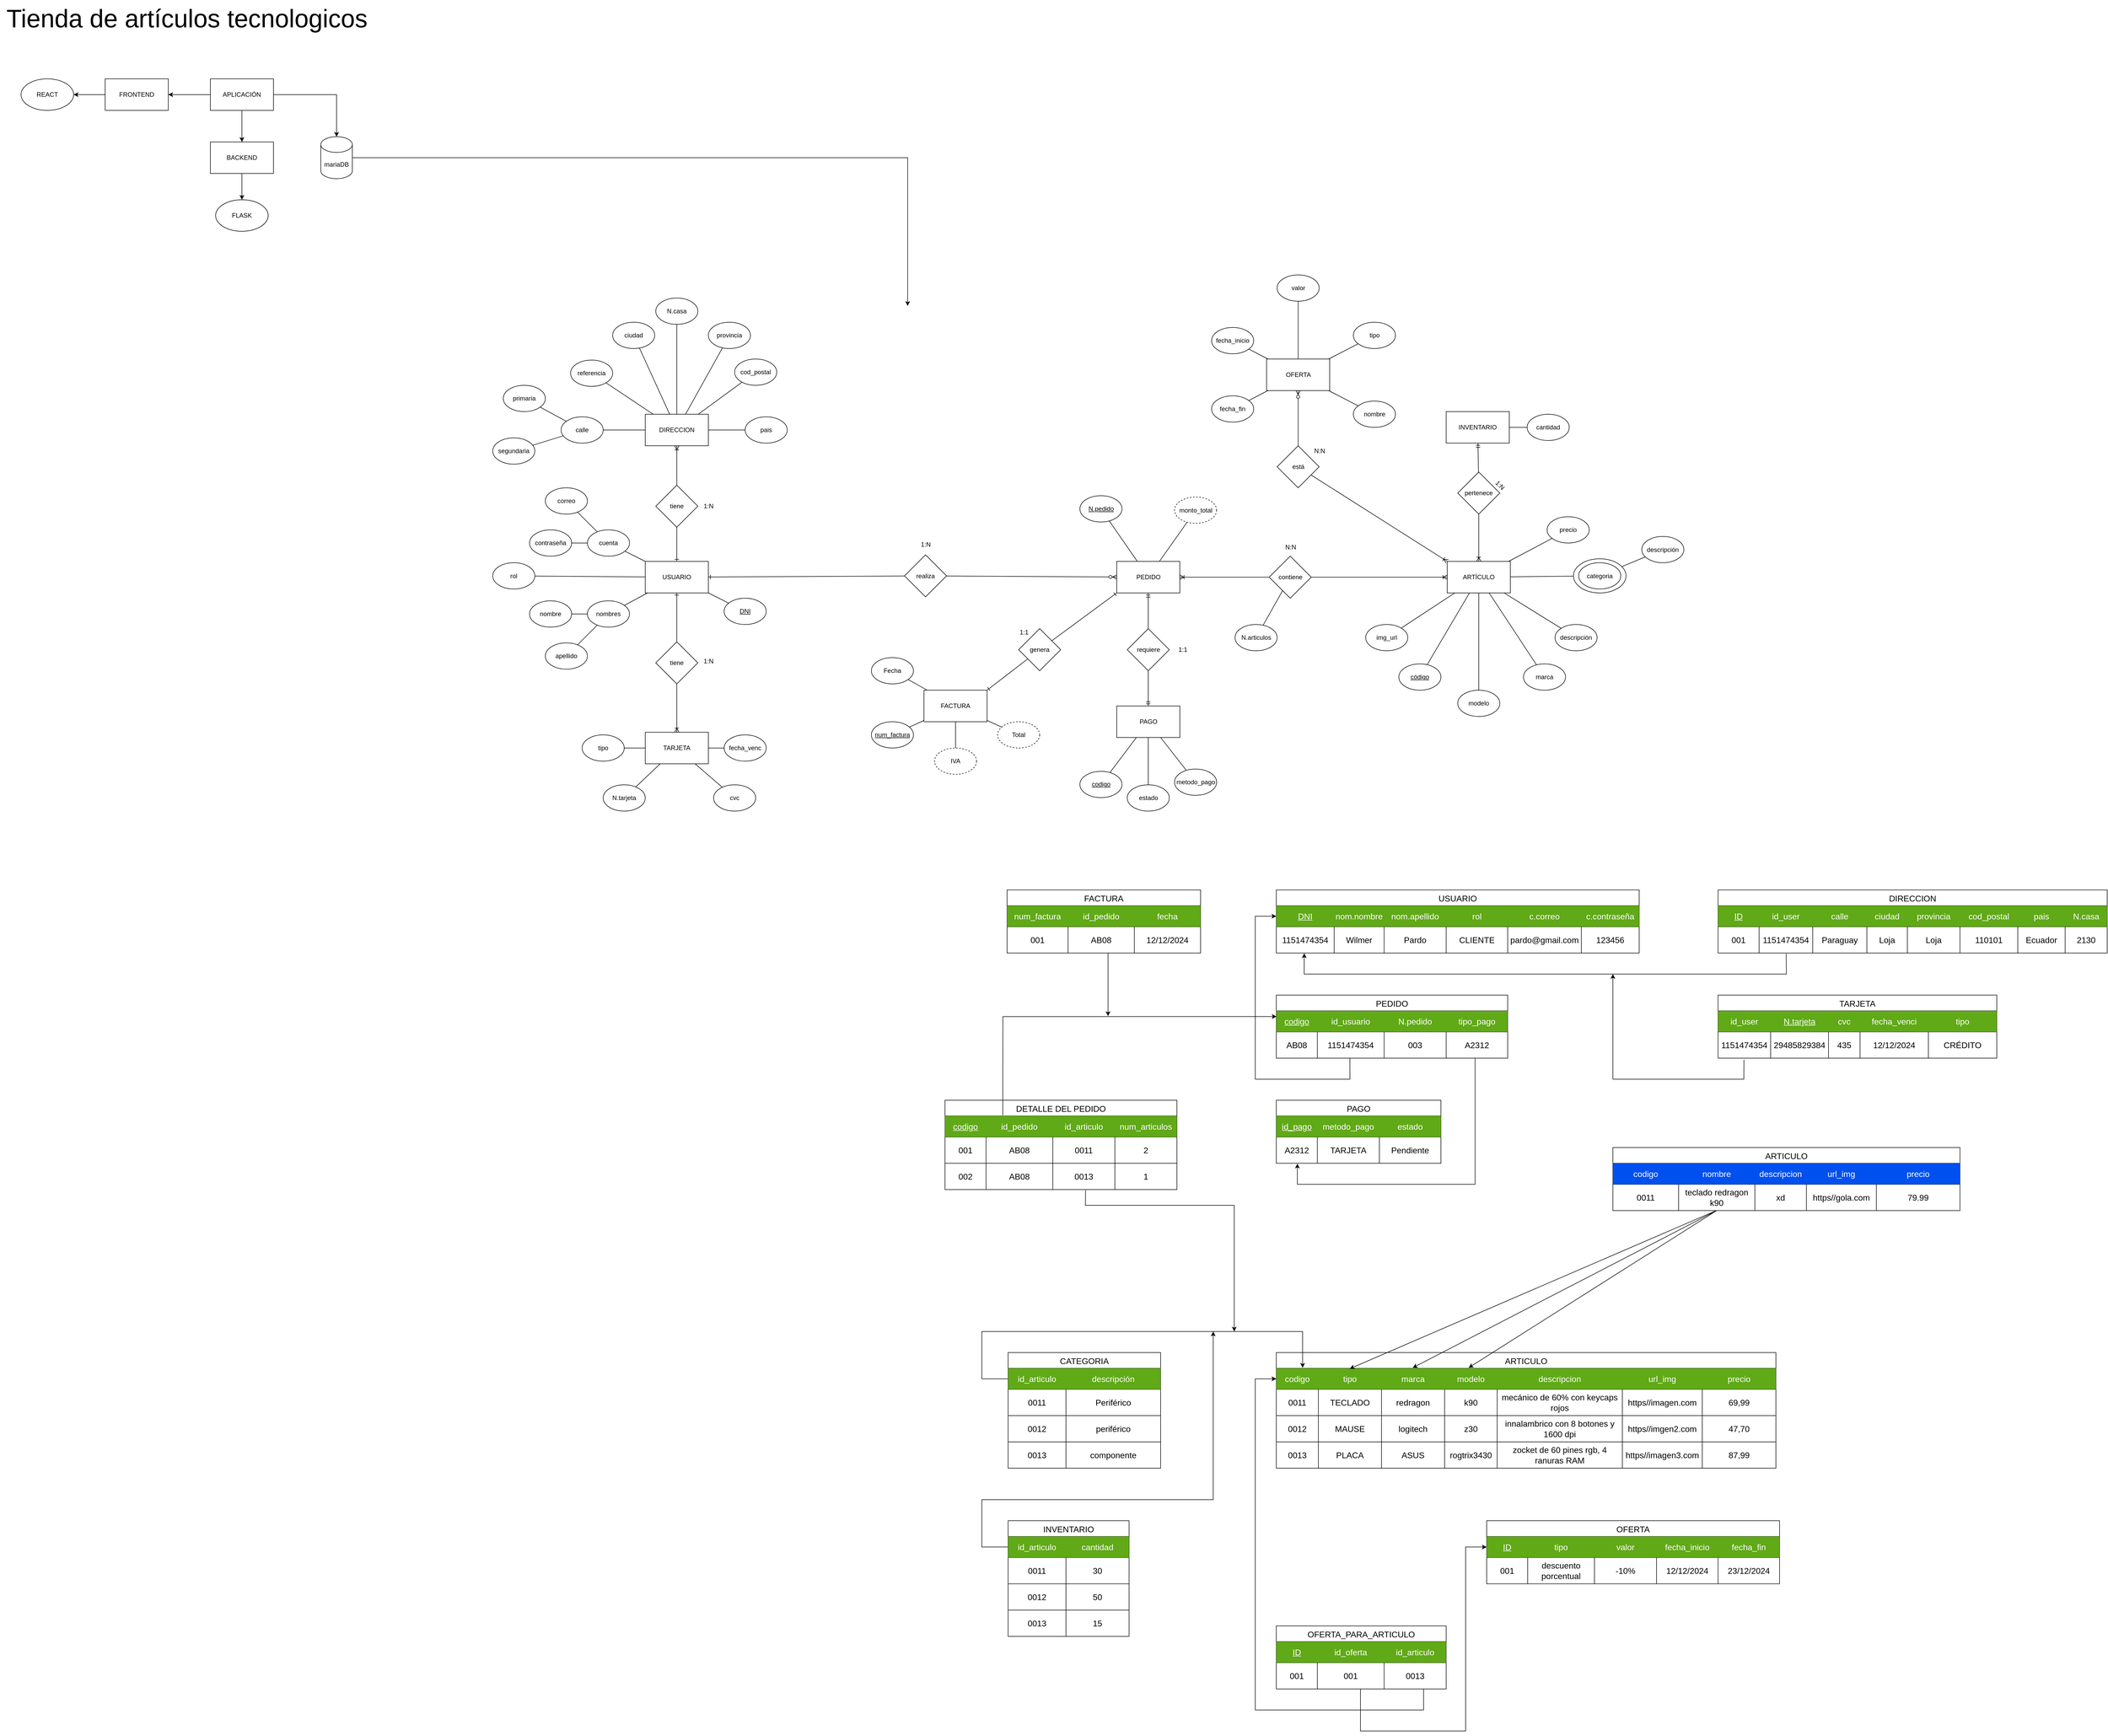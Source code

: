 <mxfile version="25.0.2">
  <diagram name="Página-1" id="EKB3wmEzgfeK36pFyJts">
    <mxGraphModel dx="3050" dy="1069" grid="1" gridSize="10" guides="1" tooltips="1" connect="1" arrows="1" fold="1" page="0" pageScale="1" pageWidth="827" pageHeight="1169" math="0" shadow="0">
      <root>
        <mxCell id="0" />
        <mxCell id="1" parent="0" />
        <mxCell id="uPAJqwpwGLfD--nRidM_-2" value="&lt;font style=&quot;font-size: 48px;&quot;&gt;Tienda de artículos tecnologicos&lt;/font&gt;" style="text;html=1;align=center;verticalAlign=middle;resizable=0;points=[];autosize=1;strokeColor=none;fillColor=none;" parent="1" vertex="1">
          <mxGeometry x="-1627" y="-253" width="710" height="70" as="geometry" />
        </mxCell>
        <mxCell id="uPAJqwpwGLfD--nRidM_-5" style="edgeStyle=orthogonalEdgeStyle;rounded=0;orthogonalLoop=1;jettySize=auto;html=1;" parent="1" source="uPAJqwpwGLfD--nRidM_-3" target="uPAJqwpwGLfD--nRidM_-4" edge="1">
          <mxGeometry relative="1" as="geometry" />
        </mxCell>
        <mxCell id="uPAJqwpwGLfD--nRidM_-9" style="edgeStyle=orthogonalEdgeStyle;rounded=0;orthogonalLoop=1;jettySize=auto;html=1;" parent="1" source="uPAJqwpwGLfD--nRidM_-3" target="uPAJqwpwGLfD--nRidM_-8" edge="1">
          <mxGeometry relative="1" as="geometry" />
        </mxCell>
        <mxCell id="uPAJqwpwGLfD--nRidM_-12" style="edgeStyle=orthogonalEdgeStyle;rounded=0;orthogonalLoop=1;jettySize=auto;html=1;" parent="1" source="uPAJqwpwGLfD--nRidM_-3" target="uPAJqwpwGLfD--nRidM_-11" edge="1">
          <mxGeometry relative="1" as="geometry" />
        </mxCell>
        <mxCell id="uPAJqwpwGLfD--nRidM_-3" value="APLICACIÓN" style="rounded=0;whiteSpace=wrap;html=1;" parent="1" vertex="1">
          <mxGeometry x="-1227" y="-103" width="120" height="60" as="geometry" />
        </mxCell>
        <mxCell id="uPAJqwpwGLfD--nRidM_-4" value="mariaDB" style="shape=cylinder3;whiteSpace=wrap;html=1;boundedLbl=1;backgroundOutline=1;size=15;" parent="1" vertex="1">
          <mxGeometry x="-1017" y="7" width="60" height="80" as="geometry" />
        </mxCell>
        <mxCell id="uPAJqwpwGLfD--nRidM_-10" style="edgeStyle=orthogonalEdgeStyle;rounded=0;orthogonalLoop=1;jettySize=auto;html=1;" parent="1" source="uPAJqwpwGLfD--nRidM_-8" target="GMPuJR-Qy8efWjJpffrQ-2" edge="1">
          <mxGeometry relative="1" as="geometry">
            <mxPoint x="-1167" y="127" as="targetPoint" />
          </mxGeometry>
        </mxCell>
        <mxCell id="uPAJqwpwGLfD--nRidM_-8" value="BACKEND" style="rounded=0;whiteSpace=wrap;html=1;" parent="1" vertex="1">
          <mxGeometry x="-1227" y="17" width="120" height="60" as="geometry" />
        </mxCell>
        <mxCell id="uPAJqwpwGLfD--nRidM_-14" style="edgeStyle=orthogonalEdgeStyle;rounded=0;orthogonalLoop=1;jettySize=auto;html=1;" parent="1" source="uPAJqwpwGLfD--nRidM_-11" target="GMPuJR-Qy8efWjJpffrQ-3" edge="1">
          <mxGeometry relative="1" as="geometry">
            <mxPoint x="-1507" y="-73" as="targetPoint" />
          </mxGeometry>
        </mxCell>
        <mxCell id="uPAJqwpwGLfD--nRidM_-11" value="FRONTEND" style="rounded=0;whiteSpace=wrap;html=1;" parent="1" vertex="1">
          <mxGeometry x="-1427" y="-103" width="120" height="60" as="geometry" />
        </mxCell>
        <mxCell id="GMPuJR-Qy8efWjJpffrQ-2" value="FLASK" style="ellipse;whiteSpace=wrap;html=1;" parent="1" vertex="1">
          <mxGeometry x="-1217" y="127" width="100" height="60" as="geometry" />
        </mxCell>
        <mxCell id="GMPuJR-Qy8efWjJpffrQ-3" value="REACT" style="ellipse;whiteSpace=wrap;html=1;" parent="1" vertex="1">
          <mxGeometry x="-1587" y="-103" width="100" height="60" as="geometry" />
        </mxCell>
        <mxCell id="GMPuJR-Qy8efWjJpffrQ-5" value="USUARIO" style="rounded=0;whiteSpace=wrap;html=1;" parent="1" vertex="1">
          <mxGeometry x="-400" y="815" width="120" height="60" as="geometry" />
        </mxCell>
        <mxCell id="GMPuJR-Qy8efWjJpffrQ-6" value="cuenta" style="ellipse;whiteSpace=wrap;html=1;" parent="1" vertex="1">
          <mxGeometry x="-510" y="755" width="80" height="50" as="geometry" />
        </mxCell>
        <mxCell id="GMPuJR-Qy8efWjJpffrQ-7" value="" style="endArrow=none;html=1;rounded=0;" parent="1" source="GMPuJR-Qy8efWjJpffrQ-16" target="GMPuJR-Qy8efWjJpffrQ-15" edge="1">
          <mxGeometry width="50" height="50" relative="1" as="geometry">
            <mxPoint x="-620" y="870" as="sourcePoint" />
            <mxPoint x="-570" y="820" as="targetPoint" />
          </mxGeometry>
        </mxCell>
        <mxCell id="GMPuJR-Qy8efWjJpffrQ-8" value="" style="endArrow=none;html=1;rounded=0;" parent="1" source="GMPuJR-Qy8efWjJpffrQ-17" target="GMPuJR-Qy8efWjJpffrQ-15" edge="1">
          <mxGeometry width="50" height="50" relative="1" as="geometry">
            <mxPoint x="-595" y="870" as="sourcePoint" />
            <mxPoint x="-545" y="820" as="targetPoint" />
          </mxGeometry>
        </mxCell>
        <mxCell id="GMPuJR-Qy8efWjJpffrQ-9" value="" style="endArrow=none;html=1;rounded=0;" parent="1" source="GMPuJR-Qy8efWjJpffrQ-5" target="GMPuJR-Qy8efWjJpffrQ-15" edge="1">
          <mxGeometry width="50" height="50" relative="1" as="geometry">
            <mxPoint x="-590" y="900" as="sourcePoint" />
            <mxPoint x="-540" y="850" as="targetPoint" />
          </mxGeometry>
        </mxCell>
        <mxCell id="GMPuJR-Qy8efWjJpffrQ-10" value="" style="endArrow=none;html=1;rounded=0;" parent="1" source="GMPuJR-Qy8efWjJpffrQ-13" target="GMPuJR-Qy8efWjJpffrQ-6" edge="1">
          <mxGeometry width="50" height="50" relative="1" as="geometry">
            <mxPoint x="-605" y="845" as="sourcePoint" />
            <mxPoint x="-555" y="795" as="targetPoint" />
          </mxGeometry>
        </mxCell>
        <mxCell id="GMPuJR-Qy8efWjJpffrQ-11" value="" style="endArrow=none;html=1;rounded=0;" parent="1" source="GMPuJR-Qy8efWjJpffrQ-14" target="GMPuJR-Qy8efWjJpffrQ-6" edge="1">
          <mxGeometry width="50" height="50" relative="1" as="geometry">
            <mxPoint x="-660" y="885" as="sourcePoint" />
            <mxPoint x="-610" y="835" as="targetPoint" />
          </mxGeometry>
        </mxCell>
        <mxCell id="GMPuJR-Qy8efWjJpffrQ-12" value="" style="endArrow=none;html=1;rounded=0;" parent="1" source="GMPuJR-Qy8efWjJpffrQ-6" target="GMPuJR-Qy8efWjJpffrQ-5" edge="1">
          <mxGeometry width="50" height="50" relative="1" as="geometry">
            <mxPoint x="-610" y="890" as="sourcePoint" />
            <mxPoint x="-560" y="840" as="targetPoint" />
          </mxGeometry>
        </mxCell>
        <mxCell id="GMPuJR-Qy8efWjJpffrQ-13" value="correo" style="ellipse;whiteSpace=wrap;html=1;" parent="1" vertex="1">
          <mxGeometry x="-590" y="675" width="80" height="50" as="geometry" />
        </mxCell>
        <mxCell id="GMPuJR-Qy8efWjJpffrQ-14" value="contraseña" style="ellipse;whiteSpace=wrap;html=1;" parent="1" vertex="1">
          <mxGeometry x="-620" y="755" width="80" height="50" as="geometry" />
        </mxCell>
        <mxCell id="GMPuJR-Qy8efWjJpffrQ-15" value="nombres" style="ellipse;whiteSpace=wrap;html=1;" parent="1" vertex="1">
          <mxGeometry x="-510" y="890" width="80" height="50" as="geometry" />
        </mxCell>
        <mxCell id="GMPuJR-Qy8efWjJpffrQ-16" value="apellido" style="ellipse;whiteSpace=wrap;html=1;" parent="1" vertex="1">
          <mxGeometry x="-590" y="970" width="80" height="50" as="geometry" />
        </mxCell>
        <mxCell id="GMPuJR-Qy8efWjJpffrQ-17" value="nombre" style="ellipse;whiteSpace=wrap;html=1;" parent="1" vertex="1">
          <mxGeometry x="-620" y="890" width="80" height="50" as="geometry" />
        </mxCell>
        <mxCell id="GMPuJR-Qy8efWjJpffrQ-18" value="ARTÍCULO" style="rounded=0;whiteSpace=wrap;html=1;" parent="1" vertex="1">
          <mxGeometry x="1125" y="815" width="120" height="60" as="geometry" />
        </mxCell>
        <mxCell id="GMPuJR-Qy8efWjJpffrQ-19" value="&lt;u&gt;código&lt;/u&gt;" style="ellipse;whiteSpace=wrap;html=1;" parent="1" vertex="1">
          <mxGeometry x="1033" y="1010" width="80" height="50" as="geometry" />
        </mxCell>
        <mxCell id="GMPuJR-Qy8efWjJpffrQ-20" value="" style="endArrow=none;html=1;rounded=0;" parent="1" source="-sqa2vVwT7ndP8CSrMMQ-1" target="GMPuJR-Qy8efWjJpffrQ-18" edge="1">
          <mxGeometry width="50" height="50" relative="1" as="geometry">
            <mxPoint x="1248.2" y="744.475" as="sourcePoint" />
            <mxPoint x="1615" y="682.5" as="targetPoint" />
          </mxGeometry>
        </mxCell>
        <mxCell id="GMPuJR-Qy8efWjJpffrQ-28" value="" style="endArrow=none;html=1;rounded=0;" parent="1" source="GMPuJR-Qy8efWjJpffrQ-18" target="GMPuJR-Qy8efWjJpffrQ-19" edge="1">
          <mxGeometry width="50" height="50" relative="1" as="geometry">
            <mxPoint x="895" y="682.5" as="sourcePoint" />
            <mxPoint x="945" y="632.5" as="targetPoint" />
          </mxGeometry>
        </mxCell>
        <mxCell id="GMPuJR-Qy8efWjJpffrQ-31" value="precio" style="ellipse;whiteSpace=wrap;html=1;" parent="1" vertex="1">
          <mxGeometry x="1315" y="730" width="80" height="50" as="geometry" />
        </mxCell>
        <mxCell id="kvagjLdG_V8gCC2vhN60-8" value="realiza" style="rhombus;whiteSpace=wrap;html=1;direction=south;" parent="1" vertex="1">
          <mxGeometry x="93" y="802.5" width="80" height="80" as="geometry" />
        </mxCell>
        <mxCell id="kvagjLdG_V8gCC2vhN60-9" value="" style="endArrow=none;html=1;rounded=0;" parent="1" source="kvagjLdG_V8gCC2vhN60-12" target="GMPuJR-Qy8efWjJpffrQ-18" edge="1">
          <mxGeometry width="50" height="50" relative="1" as="geometry">
            <mxPoint x="615" y="772.5" as="sourcePoint" />
            <mxPoint x="665" y="722.5" as="targetPoint" />
          </mxGeometry>
        </mxCell>
        <mxCell id="kvagjLdG_V8gCC2vhN60-10" value="" style="endArrow=none;html=1;rounded=0;" parent="1" source="GMPuJR-Qy8efWjJpffrQ-31" target="GMPuJR-Qy8efWjJpffrQ-18" edge="1">
          <mxGeometry width="50" height="50" relative="1" as="geometry">
            <mxPoint x="995" y="852.5" as="sourcePoint" />
            <mxPoint x="1045" y="802.5" as="targetPoint" />
          </mxGeometry>
        </mxCell>
        <mxCell id="kvagjLdG_V8gCC2vhN60-12" value="img_url" style="ellipse;whiteSpace=wrap;html=1;" parent="1" vertex="1">
          <mxGeometry x="970" y="935" width="80" height="50" as="geometry" />
        </mxCell>
        <mxCell id="kvagjLdG_V8gCC2vhN60-13" value="Fecha" style="ellipse;whiteSpace=wrap;html=1;" parent="1" vertex="1">
          <mxGeometry x="30" y="998" width="80" height="50" as="geometry" />
        </mxCell>
        <mxCell id="kvagjLdG_V8gCC2vhN60-14" value="&lt;u&gt;N.pedido&lt;/u&gt;" style="ellipse;whiteSpace=wrap;html=1;" parent="1" vertex="1">
          <mxGeometry x="426.5" y="690" width="80" height="50" as="geometry" />
        </mxCell>
        <mxCell id="kvagjLdG_V8gCC2vhN60-16" value="" style="endArrow=none;html=1;rounded=0;" parent="1" source="kvagjLdG_V8gCC2vhN60-19" target="GMPuJR-Qy8efWjJpffrQ-18" edge="1">
          <mxGeometry width="50" height="50" relative="1" as="geometry">
            <mxPoint x="825" y="892.5" as="sourcePoint" />
            <mxPoint x="875" y="842.5" as="targetPoint" />
          </mxGeometry>
        </mxCell>
        <mxCell id="kvagjLdG_V8gCC2vhN60-19" value="descripción" style="ellipse;whiteSpace=wrap;html=1;" parent="1" vertex="1">
          <mxGeometry x="1330" y="935" width="80" height="50" as="geometry" />
        </mxCell>
        <mxCell id="kvagjLdG_V8gCC2vhN60-20" value="N:N" style="text;html=1;align=center;verticalAlign=middle;resizable=0;points=[];autosize=1;strokeColor=none;fillColor=none;" parent="1" vertex="1">
          <mxGeometry x="806.5" y="772.5" width="40" height="30" as="geometry" />
        </mxCell>
        <mxCell id="kvagjLdG_V8gCC2vhN60-24" value="" style="endArrow=none;html=1;rounded=0;" parent="1" source="-sqa2vVwT7ndP8CSrMMQ-1" target="kvagjLdG_V8gCC2vhN60-31" edge="1">
          <mxGeometry width="50" height="50" relative="1" as="geometry">
            <mxPoint x="1615" y="742.5" as="sourcePoint" />
            <mxPoint x="1665" y="692.5" as="targetPoint" />
          </mxGeometry>
        </mxCell>
        <mxCell id="kvagjLdG_V8gCC2vhN60-28" value="categoria" style="ellipse;whiteSpace=wrap;html=1;" parent="1" vertex="1">
          <mxGeometry x="1375" y="817.5" width="80" height="50" as="geometry" />
        </mxCell>
        <mxCell id="kvagjLdG_V8gCC2vhN60-31" value="descripción" style="ellipse;whiteSpace=wrap;html=1;" parent="1" vertex="1">
          <mxGeometry x="1495" y="767.5" width="80" height="50" as="geometry" />
        </mxCell>
        <mxCell id="kvagjLdG_V8gCC2vhN60-42" value="" style="endArrow=none;html=1;rounded=0;endFill=0;startArrow=ERone;startFill=0;" parent="1" source="GMPuJR-Qy8efWjJpffrQ-5" target="kvagjLdG_V8gCC2vhN60-8" edge="1">
          <mxGeometry width="50" height="50" relative="1" as="geometry">
            <mxPoint x="-260" y="845" as="sourcePoint" />
            <mxPoint x="-10" y="790" as="targetPoint" />
          </mxGeometry>
        </mxCell>
        <mxCell id="kvagjLdG_V8gCC2vhN60-45" value="rol" style="ellipse;whiteSpace=wrap;html=1;" parent="1" vertex="1">
          <mxGeometry x="-690" y="817.5" width="80" height="50" as="geometry" />
        </mxCell>
        <mxCell id="kvagjLdG_V8gCC2vhN60-46" value="" style="endArrow=none;html=1;rounded=0;" parent="1" source="kvagjLdG_V8gCC2vhN60-45" target="GMPuJR-Qy8efWjJpffrQ-5" edge="1">
          <mxGeometry width="50" height="50" relative="1" as="geometry">
            <mxPoint x="-440" y="610" as="sourcePoint" />
            <mxPoint x="-390" y="560" as="targetPoint" />
          </mxGeometry>
        </mxCell>
        <mxCell id="kvagjLdG_V8gCC2vhN60-53" value="" style="endArrow=ERone;html=1;rounded=0;endFill=0;" parent="1" source="1Pz-Z1qK4cJ6HJb-uT9p-6" target="GMPuJR-Qy8efWjJpffrQ-5" edge="1">
          <mxGeometry width="50" height="50" relative="1" as="geometry">
            <mxPoint x="-340" y="1008" as="sourcePoint" />
            <mxPoint x="10" y="910" as="targetPoint" />
          </mxGeometry>
        </mxCell>
        <mxCell id="kvagjLdG_V8gCC2vhN60-56" value="PEDIDO" style="rounded=0;whiteSpace=wrap;html=1;" parent="1" vertex="1">
          <mxGeometry x="496.5" y="815" width="120" height="60" as="geometry" />
        </mxCell>
        <mxCell id="kvagjLdG_V8gCC2vhN60-58" value="" style="endArrow=none;html=1;rounded=0;endFill=0;startArrow=ERzeroToMany;startFill=0;" parent="1" source="kvagjLdG_V8gCC2vhN60-56" target="kvagjLdG_V8gCC2vhN60-8" edge="1">
          <mxGeometry width="50" height="50" relative="1" as="geometry">
            <mxPoint x="-160" y="1020" as="sourcePoint" />
            <mxPoint x="-110" y="970" as="targetPoint" />
          </mxGeometry>
        </mxCell>
        <mxCell id="kvagjLdG_V8gCC2vhN60-60" value="" style="endArrow=none;html=1;rounded=0;" parent="1" source="kvagjLdG_V8gCC2vhN60-14" target="kvagjLdG_V8gCC2vhN60-56" edge="1">
          <mxGeometry width="50" height="50" relative="1" as="geometry">
            <mxPoint x="256.5" y="1030" as="sourcePoint" />
            <mxPoint x="306.5" y="980" as="targetPoint" />
          </mxGeometry>
        </mxCell>
        <mxCell id="kvagjLdG_V8gCC2vhN60-61" value="contiene" style="rhombus;whiteSpace=wrap;html=1;" parent="1" vertex="1">
          <mxGeometry x="786.5" y="805" width="80" height="80" as="geometry" />
        </mxCell>
        <mxCell id="kvagjLdG_V8gCC2vhN60-63" value="" style="endArrow=ERoneToMany;html=1;rounded=0;startArrow=none;startFill=0;endFill=0;" parent="1" source="kvagjLdG_V8gCC2vhN60-61" target="GMPuJR-Qy8efWjJpffrQ-18" edge="1">
          <mxGeometry width="50" height="50" relative="1" as="geometry">
            <mxPoint x="386.5" y="980" as="sourcePoint" />
            <mxPoint x="436.5" y="930" as="targetPoint" />
          </mxGeometry>
        </mxCell>
        <mxCell id="kvagjLdG_V8gCC2vhN60-64" value="" style="endArrow=ERoneToMany;html=1;rounded=0;startArrow=none;startFill=0;endFill=0;" parent="1" source="kvagjLdG_V8gCC2vhN60-61" target="kvagjLdG_V8gCC2vhN60-56" edge="1">
          <mxGeometry width="50" height="50" relative="1" as="geometry">
            <mxPoint x="396.5" y="990" as="sourcePoint" />
            <mxPoint x="446.5" y="940" as="targetPoint" />
          </mxGeometry>
        </mxCell>
        <mxCell id="kvagjLdG_V8gCC2vhN60-65" value="1:N" style="text;html=1;align=center;verticalAlign=middle;resizable=0;points=[];autosize=1;strokeColor=none;fillColor=none;" parent="1" vertex="1">
          <mxGeometry x="113" y="767.5" width="40" height="30" as="geometry" />
        </mxCell>
        <mxCell id="kvagjLdG_V8gCC2vhN60-68" value="" style="endArrow=none;html=1;rounded=0;" parent="1" source="kvagjLdG_V8gCC2vhN60-96" target="1Pz-Z1qK4cJ6HJb-uT9p-7" edge="1">
          <mxGeometry width="50" height="50" relative="1" as="geometry">
            <mxPoint x="-30" y="1174.4" as="sourcePoint" />
            <mxPoint x="-318.8" y="1210.6" as="targetPoint" />
          </mxGeometry>
        </mxCell>
        <mxCell id="kvagjLdG_V8gCC2vhN60-90" value="tipo" style="ellipse;whiteSpace=wrap;html=1;" parent="1" vertex="1">
          <mxGeometry x="-520" y="1145" width="80" height="50" as="geometry" />
        </mxCell>
        <mxCell id="kvagjLdG_V8gCC2vhN60-91" value="N.tarjeta" style="ellipse;whiteSpace=wrap;html=1;" parent="1" vertex="1">
          <mxGeometry x="-480" y="1240" width="80" height="50" as="geometry" />
        </mxCell>
        <mxCell id="kvagjLdG_V8gCC2vhN60-92" value="cvc" style="ellipse;whiteSpace=wrap;html=1;" parent="1" vertex="1">
          <mxGeometry x="-270" y="1240" width="80" height="50" as="geometry" />
        </mxCell>
        <mxCell id="kvagjLdG_V8gCC2vhN60-93" value="" style="endArrow=none;html=1;rounded=0;" parent="1" source="kvagjLdG_V8gCC2vhN60-90" target="1Pz-Z1qK4cJ6HJb-uT9p-7" edge="1">
          <mxGeometry width="50" height="50" relative="1" as="geometry">
            <mxPoint x="-20" y="1184.4" as="sourcePoint" />
            <mxPoint x="-362.661" y="1210.001" as="targetPoint" />
          </mxGeometry>
        </mxCell>
        <mxCell id="kvagjLdG_V8gCC2vhN60-94" value="" style="endArrow=none;html=1;rounded=0;" parent="1" source="kvagjLdG_V8gCC2vhN60-91" target="1Pz-Z1qK4cJ6HJb-uT9p-7" edge="1">
          <mxGeometry width="50" height="50" relative="1" as="geometry">
            <mxPoint x="-140" y="1204.4" as="sourcePoint" />
            <mxPoint x="-349.128" y="1213.74" as="targetPoint" />
          </mxGeometry>
        </mxCell>
        <mxCell id="kvagjLdG_V8gCC2vhN60-95" value="" style="endArrow=none;html=1;rounded=0;" parent="1" source="kvagjLdG_V8gCC2vhN60-92" target="1Pz-Z1qK4cJ6HJb-uT9p-7" edge="1">
          <mxGeometry width="50" height="50" relative="1" as="geometry">
            <mxPoint y="1204.4" as="sourcePoint" />
            <mxPoint x="-330.872" y="1213.74" as="targetPoint" />
          </mxGeometry>
        </mxCell>
        <mxCell id="kvagjLdG_V8gCC2vhN60-96" value="fecha_venc" style="ellipse;whiteSpace=wrap;html=1;" parent="1" vertex="1">
          <mxGeometry x="-250" y="1145" width="80" height="50" as="geometry" />
        </mxCell>
        <mxCell id="-sqa2vVwT7ndP8CSrMMQ-1" value="" style="ellipse;whiteSpace=wrap;html=1;fillColor=none;" parent="1" vertex="1">
          <mxGeometry x="1365" y="810" width="100" height="65" as="geometry" />
        </mxCell>
        <mxCell id="-sqa2vVwT7ndP8CSrMMQ-3" value="pertenece" style="rhombus;whiteSpace=wrap;html=1;" parent="1" vertex="1">
          <mxGeometry x="1145" y="645" width="80" height="80" as="geometry" />
        </mxCell>
        <mxCell id="-sqa2vVwT7ndP8CSrMMQ-4" value="INVENTARIO" style="rounded=0;whiteSpace=wrap;html=1;" parent="1" vertex="1">
          <mxGeometry x="1123" y="530" width="120" height="60" as="geometry" />
        </mxCell>
        <mxCell id="-sqa2vVwT7ndP8CSrMMQ-5" value="" style="endArrow=none;html=1;rounded=0;" parent="1" source="-sqa2vVwT7ndP8CSrMMQ-4" target="-sqa2vVwT7ndP8CSrMMQ-9" edge="1">
          <mxGeometry width="50" height="50" relative="1" as="geometry">
            <mxPoint x="926.5" y="580" as="sourcePoint" />
            <mxPoint x="976.5" y="530" as="targetPoint" />
          </mxGeometry>
        </mxCell>
        <mxCell id="-sqa2vVwT7ndP8CSrMMQ-6" value="" style="endArrow=none;html=1;rounded=0;" parent="1" source="1Pz-Z1qK4cJ6HJb-uT9p-3" target="-sqa2vVwT7ndP8CSrMMQ-27" edge="1">
          <mxGeometry width="50" height="50" relative="1" as="geometry">
            <mxPoint x="-305.397" y="454.207" as="sourcePoint" />
            <mxPoint x="135" y="322.5" as="targetPoint" />
          </mxGeometry>
        </mxCell>
        <mxCell id="-sqa2vVwT7ndP8CSrMMQ-7" value="" style="endArrow=none;html=1;rounded=0;endFill=0;startArrow=ERoneToMany;startFill=0;" parent="1" source="GMPuJR-Qy8efWjJpffrQ-18" target="-sqa2vVwT7ndP8CSrMMQ-3" edge="1">
          <mxGeometry width="50" height="50" relative="1" as="geometry">
            <mxPoint x="1045" y="742.5" as="sourcePoint" />
            <mxPoint x="1185" y="730" as="targetPoint" />
          </mxGeometry>
        </mxCell>
        <mxCell id="-sqa2vVwT7ndP8CSrMMQ-8" value="" style="endArrow=ERmandOne;html=1;rounded=0;endFill=0;" parent="1" source="-sqa2vVwT7ndP8CSrMMQ-3" target="-sqa2vVwT7ndP8CSrMMQ-4" edge="1">
          <mxGeometry width="50" height="50" relative="1" as="geometry">
            <mxPoint x="546.5" y="600" as="sourcePoint" />
            <mxPoint x="596.5" y="550" as="targetPoint" />
          </mxGeometry>
        </mxCell>
        <mxCell id="-sqa2vVwT7ndP8CSrMMQ-9" value="cantidad" style="ellipse;whiteSpace=wrap;html=1;" parent="1" vertex="1">
          <mxGeometry x="1277" y="535" width="80" height="50" as="geometry" />
        </mxCell>
        <mxCell id="-sqa2vVwT7ndP8CSrMMQ-10" value="1:N" style="text;html=1;align=center;verticalAlign=middle;resizable=0;points=[];autosize=1;strokeColor=none;fillColor=none;rotation=45;" parent="1" vertex="1">
          <mxGeometry x="1205" y="655" width="40" height="30" as="geometry" />
        </mxCell>
        <mxCell id="-sqa2vVwT7ndP8CSrMMQ-11" value="PAGO" style="rounded=0;whiteSpace=wrap;html=1;" parent="1" vertex="1">
          <mxGeometry x="496.5" y="1090" width="120" height="60" as="geometry" />
        </mxCell>
        <mxCell id="-sqa2vVwT7ndP8CSrMMQ-12" value="monto_total" style="ellipse;whiteSpace=wrap;html=1;dashed=1;" parent="1" vertex="1">
          <mxGeometry x="606.5" y="692.5" width="80" height="50" as="geometry" />
        </mxCell>
        <mxCell id="-sqa2vVwT7ndP8CSrMMQ-14" value="estado" style="ellipse;whiteSpace=wrap;html=1;" parent="1" vertex="1">
          <mxGeometry x="516.5" y="1240" width="80" height="50" as="geometry" />
        </mxCell>
        <mxCell id="-sqa2vVwT7ndP8CSrMMQ-15" value="metodo_pago" style="ellipse;whiteSpace=wrap;html=1;" parent="1" vertex="1">
          <mxGeometry x="606.5" y="1210" width="80" height="50" as="geometry" />
        </mxCell>
        <mxCell id="-sqa2vVwT7ndP8CSrMMQ-16" value="" style="endArrow=ERmandOne;html=1;rounded=0;startArrow=none;startFill=0;endFill=0;" parent="1" source="-sqa2vVwT7ndP8CSrMMQ-33" target="-sqa2vVwT7ndP8CSrMMQ-11" edge="1">
          <mxGeometry width="50" height="50" relative="1" as="geometry">
            <mxPoint x="316.5" y="1020" as="sourcePoint" />
            <mxPoint x="366.5" y="970" as="targetPoint" />
          </mxGeometry>
        </mxCell>
        <mxCell id="-sqa2vVwT7ndP8CSrMMQ-17" value="" style="endArrow=ERmandOne;html=1;rounded=0;endFill=0;" parent="1" source="-sqa2vVwT7ndP8CSrMMQ-33" target="kvagjLdG_V8gCC2vhN60-56" edge="1">
          <mxGeometry width="50" height="50" relative="1" as="geometry">
            <mxPoint x="326.5" y="1030" as="sourcePoint" />
            <mxPoint x="376.5" y="980" as="targetPoint" />
          </mxGeometry>
        </mxCell>
        <mxCell id="-sqa2vVwT7ndP8CSrMMQ-18" value="" style="endArrow=none;html=1;rounded=0;" parent="1" source="-sqa2vVwT7ndP8CSrMMQ-15" target="-sqa2vVwT7ndP8CSrMMQ-11" edge="1">
          <mxGeometry width="50" height="50" relative="1" as="geometry">
            <mxPoint x="426.5" y="1120" as="sourcePoint" />
            <mxPoint x="476.5" y="1070" as="targetPoint" />
          </mxGeometry>
        </mxCell>
        <mxCell id="-sqa2vVwT7ndP8CSrMMQ-19" value="" style="endArrow=none;html=1;rounded=0;" parent="1" source="-sqa2vVwT7ndP8CSrMMQ-14" target="-sqa2vVwT7ndP8CSrMMQ-11" edge="1">
          <mxGeometry width="50" height="50" relative="1" as="geometry">
            <mxPoint x="346.5" y="1070" as="sourcePoint" />
            <mxPoint x="396.5" y="1020" as="targetPoint" />
          </mxGeometry>
        </mxCell>
        <mxCell id="-sqa2vVwT7ndP8CSrMMQ-21" value="" style="endArrow=none;html=1;rounded=0;" parent="1" source="-sqa2vVwT7ndP8CSrMMQ-23" target="1Pz-Z1qK4cJ6HJb-uT9p-3" edge="1">
          <mxGeometry width="50" height="50" relative="1" as="geometry">
            <mxPoint x="-455" y="552.5" as="sourcePoint" />
            <mxPoint x="-370.264" y="463.231" as="targetPoint" />
          </mxGeometry>
        </mxCell>
        <mxCell id="-sqa2vVwT7ndP8CSrMMQ-22" value="" style="endArrow=none;html=1;rounded=0;" parent="1" source="-sqa2vVwT7ndP8CSrMMQ-24" target="1Pz-Z1qK4cJ6HJb-uT9p-3" edge="1">
          <mxGeometry width="50" height="50" relative="1" as="geometry">
            <mxPoint x="-510" y="592.5" as="sourcePoint" />
            <mxPoint x="-353.814" y="453.923" as="targetPoint" />
          </mxGeometry>
        </mxCell>
        <mxCell id="-sqa2vVwT7ndP8CSrMMQ-23" value="calle" style="ellipse;whiteSpace=wrap;html=1;" parent="1" vertex="1">
          <mxGeometry x="-560" y="540" width="80" height="50" as="geometry" />
        </mxCell>
        <mxCell id="-sqa2vVwT7ndP8CSrMMQ-24" value="ciudad" style="ellipse;whiteSpace=wrap;html=1;" parent="1" vertex="1">
          <mxGeometry x="-462" y="360" width="80" height="50" as="geometry" />
        </mxCell>
        <mxCell id="-sqa2vVwT7ndP8CSrMMQ-25" value="provincia" style="ellipse;whiteSpace=wrap;html=1;" parent="1" vertex="1">
          <mxGeometry x="-280" y="360" width="80" height="50" as="geometry" />
        </mxCell>
        <mxCell id="-sqa2vVwT7ndP8CSrMMQ-26" value="" style="endArrow=none;html=1;rounded=0;" parent="1" source="1Pz-Z1qK4cJ6HJb-uT9p-3" target="-sqa2vVwT7ndP8CSrMMQ-25" edge="1">
          <mxGeometry width="50" height="50" relative="1" as="geometry">
            <mxPoint x="-321.499" y="450.473" as="sourcePoint" />
            <mxPoint x="-425" y="302.5" as="targetPoint" />
          </mxGeometry>
        </mxCell>
        <mxCell id="-sqa2vVwT7ndP8CSrMMQ-27" value="cod_postal" style="ellipse;whiteSpace=wrap;html=1;" parent="1" vertex="1">
          <mxGeometry x="-230" y="430" width="80" height="50" as="geometry" />
        </mxCell>
        <mxCell id="-sqa2vVwT7ndP8CSrMMQ-28" value="pais" style="ellipse;whiteSpace=wrap;html=1;" parent="1" vertex="1">
          <mxGeometry x="-210" y="540" width="80" height="50" as="geometry" />
        </mxCell>
        <mxCell id="-sqa2vVwT7ndP8CSrMMQ-29" value="" style="endArrow=none;html=1;rounded=0;" parent="1" source="1Pz-Z1qK4cJ6HJb-uT9p-3" target="-sqa2vVwT7ndP8CSrMMQ-28" edge="1">
          <mxGeometry width="50" height="50" relative="1" as="geometry">
            <mxPoint x="-289.822" y="463.155" as="sourcePoint" />
            <mxPoint x="-445" y="282.5" as="targetPoint" />
          </mxGeometry>
        </mxCell>
        <mxCell id="-sqa2vVwT7ndP8CSrMMQ-33" value="requiere" style="rhombus;whiteSpace=wrap;html=1;" parent="1" vertex="1">
          <mxGeometry x="516.5" y="943" width="80" height="80" as="geometry" />
        </mxCell>
        <mxCell id="-sqa2vVwT7ndP8CSrMMQ-35" value="PEDIDO" style="shape=table;startSize=30;container=1;collapsible=0;childLayout=tableLayout;strokeColor=default;fontSize=16;" parent="1" vertex="1">
          <mxGeometry x="800" y="1640" width="440" height="120" as="geometry" />
        </mxCell>
        <mxCell id="-sqa2vVwT7ndP8CSrMMQ-36" value="" style="shape=tableRow;horizontal=0;startSize=0;swimlaneHead=0;swimlaneBody=0;strokeColor=inherit;top=0;left=0;bottom=0;right=0;collapsible=0;dropTarget=0;fillColor=none;points=[[0,0.5],[1,0.5]];portConstraint=eastwest;fontSize=16;" parent="-sqa2vVwT7ndP8CSrMMQ-35" vertex="1">
          <mxGeometry y="30" width="440" height="40" as="geometry" />
        </mxCell>
        <mxCell id="-sqa2vVwT7ndP8CSrMMQ-37" value="&lt;u&gt;codigo&lt;/u&gt;" style="shape=partialRectangle;html=1;whiteSpace=wrap;connectable=0;strokeColor=#2D7600;overflow=hidden;fillColor=#60a917;top=0;left=0;bottom=0;right=0;pointerEvents=1;fontSize=16;fontColor=#ffffff;" parent="-sqa2vVwT7ndP8CSrMMQ-36" vertex="1">
          <mxGeometry width="78" height="40" as="geometry">
            <mxRectangle width="78" height="40" as="alternateBounds" />
          </mxGeometry>
        </mxCell>
        <mxCell id="-sqa2vVwT7ndP8CSrMMQ-38" value="id_usuario" style="shape=partialRectangle;html=1;whiteSpace=wrap;connectable=0;strokeColor=#2D7600;overflow=hidden;fillColor=#60a917;top=0;left=0;bottom=0;right=0;pointerEvents=1;fontSize=16;fontColor=#ffffff;" parent="-sqa2vVwT7ndP8CSrMMQ-36" vertex="1">
          <mxGeometry x="78" width="127" height="40" as="geometry">
            <mxRectangle width="127" height="40" as="alternateBounds" />
          </mxGeometry>
        </mxCell>
        <mxCell id="-sqa2vVwT7ndP8CSrMMQ-39" value="N.pedido" style="shape=partialRectangle;html=1;whiteSpace=wrap;connectable=0;strokeColor=#2D7600;overflow=hidden;fillColor=#60a917;top=0;left=0;bottom=0;right=0;pointerEvents=1;fontSize=16;fontColor=#ffffff;" parent="-sqa2vVwT7ndP8CSrMMQ-36" vertex="1">
          <mxGeometry x="205" width="118" height="40" as="geometry">
            <mxRectangle width="118" height="40" as="alternateBounds" />
          </mxGeometry>
        </mxCell>
        <mxCell id="-sqa2vVwT7ndP8CSrMMQ-234" value="tipo_pago" style="shape=partialRectangle;html=1;whiteSpace=wrap;connectable=0;strokeColor=#2D7600;overflow=hidden;fillColor=#60a917;top=0;left=0;bottom=0;right=0;pointerEvents=1;fontSize=16;fontColor=#ffffff;" parent="-sqa2vVwT7ndP8CSrMMQ-36" vertex="1">
          <mxGeometry x="323" width="117" height="40" as="geometry">
            <mxRectangle width="117" height="40" as="alternateBounds" />
          </mxGeometry>
        </mxCell>
        <mxCell id="-sqa2vVwT7ndP8CSrMMQ-40" value="" style="shape=tableRow;horizontal=0;startSize=0;swimlaneHead=0;swimlaneBody=0;strokeColor=inherit;top=0;left=0;bottom=0;right=0;collapsible=0;dropTarget=0;fillColor=none;points=[[0,0.5],[1,0.5]];portConstraint=eastwest;fontSize=16;" parent="-sqa2vVwT7ndP8CSrMMQ-35" vertex="1">
          <mxGeometry y="70" width="440" height="50" as="geometry" />
        </mxCell>
        <mxCell id="-sqa2vVwT7ndP8CSrMMQ-41" value="AB08" style="shape=partialRectangle;html=1;whiteSpace=wrap;connectable=0;strokeColor=inherit;overflow=hidden;fillColor=none;top=0;left=0;bottom=0;right=0;pointerEvents=1;fontSize=16;" parent="-sqa2vVwT7ndP8CSrMMQ-40" vertex="1">
          <mxGeometry width="78" height="50" as="geometry">
            <mxRectangle width="78" height="50" as="alternateBounds" />
          </mxGeometry>
        </mxCell>
        <mxCell id="-sqa2vVwT7ndP8CSrMMQ-42" value="1151474354" style="shape=partialRectangle;html=1;whiteSpace=wrap;connectable=0;strokeColor=inherit;overflow=hidden;fillColor=none;top=0;left=0;bottom=0;right=0;pointerEvents=1;fontSize=16;" parent="-sqa2vVwT7ndP8CSrMMQ-40" vertex="1">
          <mxGeometry x="78" width="127" height="50" as="geometry">
            <mxRectangle width="127" height="50" as="alternateBounds" />
          </mxGeometry>
        </mxCell>
        <mxCell id="-sqa2vVwT7ndP8CSrMMQ-43" value="003" style="shape=partialRectangle;html=1;whiteSpace=wrap;connectable=0;strokeColor=inherit;overflow=hidden;fillColor=none;top=0;left=0;bottom=0;right=0;pointerEvents=1;fontSize=16;" parent="-sqa2vVwT7ndP8CSrMMQ-40" vertex="1">
          <mxGeometry x="205" width="118" height="50" as="geometry">
            <mxRectangle width="118" height="50" as="alternateBounds" />
          </mxGeometry>
        </mxCell>
        <mxCell id="-sqa2vVwT7ndP8CSrMMQ-235" value="A2312" style="shape=partialRectangle;html=1;whiteSpace=wrap;connectable=0;strokeColor=inherit;overflow=hidden;fillColor=none;top=0;left=0;bottom=0;right=0;pointerEvents=1;fontSize=16;" parent="-sqa2vVwT7ndP8CSrMMQ-40" vertex="1">
          <mxGeometry x="323" width="117" height="50" as="geometry">
            <mxRectangle width="117" height="50" as="alternateBounds" />
          </mxGeometry>
        </mxCell>
        <mxCell id="-sqa2vVwT7ndP8CSrMMQ-54" value="PAGO" style="shape=table;startSize=30;container=1;collapsible=0;childLayout=tableLayout;strokeColor=default;fontSize=16;" parent="1" vertex="1">
          <mxGeometry x="800" y="1840" width="313" height="120" as="geometry" />
        </mxCell>
        <mxCell id="-sqa2vVwT7ndP8CSrMMQ-55" value="" style="shape=tableRow;horizontal=0;startSize=0;swimlaneHead=0;swimlaneBody=0;strokeColor=inherit;top=0;left=0;bottom=0;right=0;collapsible=0;dropTarget=0;fillColor=none;points=[[0,0.5],[1,0.5]];portConstraint=eastwest;fontSize=16;" parent="-sqa2vVwT7ndP8CSrMMQ-54" vertex="1">
          <mxGeometry y="30" width="313" height="40" as="geometry" />
        </mxCell>
        <mxCell id="-sqa2vVwT7ndP8CSrMMQ-56" value="&lt;u&gt;id_pago&lt;/u&gt;" style="shape=partialRectangle;html=1;whiteSpace=wrap;connectable=0;strokeColor=#2D7600;overflow=hidden;fillColor=#60a917;top=0;left=0;bottom=0;right=0;pointerEvents=1;fontSize=16;fontColor=#ffffff;" parent="-sqa2vVwT7ndP8CSrMMQ-55" vertex="1">
          <mxGeometry width="78" height="40" as="geometry">
            <mxRectangle width="78" height="40" as="alternateBounds" />
          </mxGeometry>
        </mxCell>
        <mxCell id="-sqa2vVwT7ndP8CSrMMQ-58" value="metodo_pago" style="shape=partialRectangle;html=1;whiteSpace=wrap;connectable=0;strokeColor=#2D7600;overflow=hidden;fillColor=#60a917;top=0;left=0;bottom=0;right=0;pointerEvents=1;fontSize=16;fontColor=#ffffff;" parent="-sqa2vVwT7ndP8CSrMMQ-55" vertex="1">
          <mxGeometry x="78" width="118" height="40" as="geometry">
            <mxRectangle width="118" height="40" as="alternateBounds" />
          </mxGeometry>
        </mxCell>
        <mxCell id="-sqa2vVwT7ndP8CSrMMQ-59" value="estado" style="shape=partialRectangle;html=1;whiteSpace=wrap;connectable=0;strokeColor=#2D7600;overflow=hidden;fillColor=#60a917;top=0;left=0;bottom=0;right=0;pointerEvents=1;fontSize=16;fontColor=#ffffff;" parent="-sqa2vVwT7ndP8CSrMMQ-55" vertex="1">
          <mxGeometry x="196" width="117" height="40" as="geometry">
            <mxRectangle width="117" height="40" as="alternateBounds" />
          </mxGeometry>
        </mxCell>
        <mxCell id="-sqa2vVwT7ndP8CSrMMQ-60" value="" style="shape=tableRow;horizontal=0;startSize=0;swimlaneHead=0;swimlaneBody=0;strokeColor=inherit;top=0;left=0;bottom=0;right=0;collapsible=0;dropTarget=0;fillColor=none;points=[[0,0.5],[1,0.5]];portConstraint=eastwest;fontSize=16;" parent="-sqa2vVwT7ndP8CSrMMQ-54" vertex="1">
          <mxGeometry y="70" width="313" height="50" as="geometry" />
        </mxCell>
        <mxCell id="-sqa2vVwT7ndP8CSrMMQ-61" value="A2312" style="shape=partialRectangle;html=1;whiteSpace=wrap;connectable=0;strokeColor=inherit;overflow=hidden;fillColor=none;top=0;left=0;bottom=0;right=0;pointerEvents=1;fontSize=16;" parent="-sqa2vVwT7ndP8CSrMMQ-60" vertex="1">
          <mxGeometry width="78" height="50" as="geometry">
            <mxRectangle width="78" height="50" as="alternateBounds" />
          </mxGeometry>
        </mxCell>
        <mxCell id="-sqa2vVwT7ndP8CSrMMQ-63" value="TARJETA" style="shape=partialRectangle;html=1;whiteSpace=wrap;connectable=0;strokeColor=inherit;overflow=hidden;fillColor=none;top=0;left=0;bottom=0;right=0;pointerEvents=1;fontSize=16;" parent="-sqa2vVwT7ndP8CSrMMQ-60" vertex="1">
          <mxGeometry x="78" width="118" height="50" as="geometry">
            <mxRectangle width="118" height="50" as="alternateBounds" />
          </mxGeometry>
        </mxCell>
        <mxCell id="-sqa2vVwT7ndP8CSrMMQ-64" value="Pendiente" style="shape=partialRectangle;html=1;whiteSpace=wrap;connectable=0;strokeColor=inherit;overflow=hidden;fillColor=none;top=0;left=0;bottom=0;right=0;pointerEvents=1;fontSize=16;" parent="-sqa2vVwT7ndP8CSrMMQ-60" vertex="1">
          <mxGeometry x="196" width="117" height="50" as="geometry">
            <mxRectangle width="117" height="50" as="alternateBounds" />
          </mxGeometry>
        </mxCell>
        <mxCell id="-sqa2vVwT7ndP8CSrMMQ-65" value="&lt;u&gt;DNI&lt;/u&gt;" style="ellipse;whiteSpace=wrap;html=1;" parent="1" vertex="1">
          <mxGeometry x="-250" y="885" width="80" height="50" as="geometry" />
        </mxCell>
        <mxCell id="-sqa2vVwT7ndP8CSrMMQ-66" value="" style="endArrow=none;html=1;rounded=0;" parent="1" source="GMPuJR-Qy8efWjJpffrQ-5" target="-sqa2vVwT7ndP8CSrMMQ-65" edge="1">
          <mxGeometry width="50" height="50" relative="1" as="geometry">
            <mxPoint x="-386" y="885" as="sourcePoint" />
            <mxPoint x="-430" y="909" as="targetPoint" />
          </mxGeometry>
        </mxCell>
        <mxCell id="-sqa2vVwT7ndP8CSrMMQ-68" value="USUARIO" style="shape=table;startSize=30;container=1;collapsible=0;childLayout=tableLayout;strokeColor=default;fontSize=16;" parent="1" vertex="1">
          <mxGeometry x="800" y="1440" width="690" height="120" as="geometry" />
        </mxCell>
        <mxCell id="-sqa2vVwT7ndP8CSrMMQ-69" value="" style="shape=tableRow;horizontal=0;startSize=0;swimlaneHead=0;swimlaneBody=0;strokeColor=inherit;top=0;left=0;bottom=0;right=0;collapsible=0;dropTarget=0;fillColor=none;points=[[0,0.5],[1,0.5]];portConstraint=eastwest;fontSize=16;" parent="-sqa2vVwT7ndP8CSrMMQ-68" vertex="1">
          <mxGeometry y="30" width="690" height="40" as="geometry" />
        </mxCell>
        <mxCell id="-sqa2vVwT7ndP8CSrMMQ-70" value="&lt;u&gt;DNI&lt;/u&gt;" style="shape=partialRectangle;html=1;whiteSpace=wrap;connectable=0;strokeColor=#2D7600;overflow=hidden;fillColor=#60a917;top=0;left=0;bottom=0;right=0;pointerEvents=1;fontSize=16;fontColor=#ffffff;" parent="-sqa2vVwT7ndP8CSrMMQ-69" vertex="1">
          <mxGeometry width="110" height="40" as="geometry">
            <mxRectangle width="110" height="40" as="alternateBounds" />
          </mxGeometry>
        </mxCell>
        <mxCell id="-sqa2vVwT7ndP8CSrMMQ-71" value="nom.nombre" style="shape=partialRectangle;html=1;whiteSpace=wrap;connectable=0;strokeColor=#2D7600;overflow=hidden;fillColor=#60a917;top=0;left=0;bottom=0;right=0;pointerEvents=1;fontSize=16;fontColor=#ffffff;" parent="-sqa2vVwT7ndP8CSrMMQ-69" vertex="1">
          <mxGeometry x="110" width="95" height="40" as="geometry">
            <mxRectangle width="95" height="40" as="alternateBounds" />
          </mxGeometry>
        </mxCell>
        <mxCell id="-sqa2vVwT7ndP8CSrMMQ-72" value="nom.apellido" style="shape=partialRectangle;html=1;whiteSpace=wrap;connectable=0;strokeColor=#2D7600;overflow=hidden;fillColor=#60a917;top=0;left=0;bottom=0;right=0;pointerEvents=1;fontSize=16;fontColor=#ffffff;" parent="-sqa2vVwT7ndP8CSrMMQ-69" vertex="1">
          <mxGeometry x="205" width="118" height="40" as="geometry">
            <mxRectangle width="118" height="40" as="alternateBounds" />
          </mxGeometry>
        </mxCell>
        <mxCell id="-sqa2vVwT7ndP8CSrMMQ-73" value="rol" style="shape=partialRectangle;html=1;whiteSpace=wrap;connectable=0;strokeColor=#2D7600;overflow=hidden;fillColor=#60a917;top=0;left=0;bottom=0;right=0;pointerEvents=1;fontSize=16;fontColor=#ffffff;" parent="-sqa2vVwT7ndP8CSrMMQ-69" vertex="1">
          <mxGeometry x="323" width="117" height="40" as="geometry">
            <mxRectangle width="117" height="40" as="alternateBounds" />
          </mxGeometry>
        </mxCell>
        <mxCell id="-sqa2vVwT7ndP8CSrMMQ-79" value="c.correo" style="shape=partialRectangle;html=1;whiteSpace=wrap;connectable=0;strokeColor=#2D7600;overflow=hidden;fillColor=#60a917;top=0;left=0;bottom=0;right=0;pointerEvents=1;fontSize=16;fontColor=#ffffff;" parent="-sqa2vVwT7ndP8CSrMMQ-69" vertex="1">
          <mxGeometry x="440" width="140" height="40" as="geometry">
            <mxRectangle width="140" height="40" as="alternateBounds" />
          </mxGeometry>
        </mxCell>
        <mxCell id="-sqa2vVwT7ndP8CSrMMQ-81" value="c.contraseña" style="shape=partialRectangle;html=1;whiteSpace=wrap;connectable=0;strokeColor=#2D7600;overflow=hidden;fillColor=#60a917;top=0;left=0;bottom=0;right=0;pointerEvents=1;fontSize=16;fontColor=#ffffff;" parent="-sqa2vVwT7ndP8CSrMMQ-69" vertex="1">
          <mxGeometry x="580" width="110" height="40" as="geometry">
            <mxRectangle width="110" height="40" as="alternateBounds" />
          </mxGeometry>
        </mxCell>
        <mxCell id="-sqa2vVwT7ndP8CSrMMQ-74" value="" style="shape=tableRow;horizontal=0;startSize=0;swimlaneHead=0;swimlaneBody=0;strokeColor=inherit;top=0;left=0;bottom=0;right=0;collapsible=0;dropTarget=0;fillColor=none;points=[[0,0.5],[1,0.5]];portConstraint=eastwest;fontSize=16;" parent="-sqa2vVwT7ndP8CSrMMQ-68" vertex="1">
          <mxGeometry y="70" width="690" height="50" as="geometry" />
        </mxCell>
        <mxCell id="-sqa2vVwT7ndP8CSrMMQ-75" value="1151474354" style="shape=partialRectangle;html=1;whiteSpace=wrap;connectable=0;strokeColor=inherit;overflow=hidden;fillColor=none;top=0;left=0;bottom=0;right=0;pointerEvents=1;fontSize=16;" parent="-sqa2vVwT7ndP8CSrMMQ-74" vertex="1">
          <mxGeometry width="110" height="50" as="geometry">
            <mxRectangle width="110" height="50" as="alternateBounds" />
          </mxGeometry>
        </mxCell>
        <mxCell id="-sqa2vVwT7ndP8CSrMMQ-76" value="Wilmer" style="shape=partialRectangle;html=1;whiteSpace=wrap;connectable=0;strokeColor=inherit;overflow=hidden;fillColor=none;top=0;left=0;bottom=0;right=0;pointerEvents=1;fontSize=16;" parent="-sqa2vVwT7ndP8CSrMMQ-74" vertex="1">
          <mxGeometry x="110" width="95" height="50" as="geometry">
            <mxRectangle width="95" height="50" as="alternateBounds" />
          </mxGeometry>
        </mxCell>
        <mxCell id="-sqa2vVwT7ndP8CSrMMQ-77" value="Pardo" style="shape=partialRectangle;html=1;whiteSpace=wrap;connectable=0;strokeColor=inherit;overflow=hidden;fillColor=none;top=0;left=0;bottom=0;right=0;pointerEvents=1;fontSize=16;" parent="-sqa2vVwT7ndP8CSrMMQ-74" vertex="1">
          <mxGeometry x="205" width="118" height="50" as="geometry">
            <mxRectangle width="118" height="50" as="alternateBounds" />
          </mxGeometry>
        </mxCell>
        <mxCell id="-sqa2vVwT7ndP8CSrMMQ-78" value="CLIENTE" style="shape=partialRectangle;html=1;whiteSpace=wrap;connectable=0;strokeColor=inherit;overflow=hidden;fillColor=none;top=0;left=0;bottom=0;right=0;pointerEvents=1;fontSize=16;" parent="-sqa2vVwT7ndP8CSrMMQ-74" vertex="1">
          <mxGeometry x="323" width="117" height="50" as="geometry">
            <mxRectangle width="117" height="50" as="alternateBounds" />
          </mxGeometry>
        </mxCell>
        <mxCell id="-sqa2vVwT7ndP8CSrMMQ-80" value="pardo@gmail.com" style="shape=partialRectangle;html=1;whiteSpace=wrap;connectable=0;strokeColor=inherit;overflow=hidden;fillColor=none;top=0;left=0;bottom=0;right=0;pointerEvents=1;fontSize=16;" parent="-sqa2vVwT7ndP8CSrMMQ-74" vertex="1">
          <mxGeometry x="440" width="140" height="50" as="geometry">
            <mxRectangle width="140" height="50" as="alternateBounds" />
          </mxGeometry>
        </mxCell>
        <mxCell id="-sqa2vVwT7ndP8CSrMMQ-82" value="123456" style="shape=partialRectangle;html=1;whiteSpace=wrap;connectable=0;strokeColor=inherit;overflow=hidden;fillColor=none;top=0;left=0;bottom=0;right=0;pointerEvents=1;fontSize=16;" parent="-sqa2vVwT7ndP8CSrMMQ-74" vertex="1">
          <mxGeometry x="580" width="110" height="50" as="geometry">
            <mxRectangle width="110" height="50" as="alternateBounds" />
          </mxGeometry>
        </mxCell>
        <mxCell id="-sqa2vVwT7ndP8CSrMMQ-83" value="" style="endArrow=classic;html=1;rounded=0;entryX=0;entryY=0.5;entryDx=0;entryDy=0;exitX=0.318;exitY=1.003;exitDx=0;exitDy=0;exitPerimeter=0;" parent="1" source="-sqa2vVwT7ndP8CSrMMQ-40" target="-sqa2vVwT7ndP8CSrMMQ-69" edge="1">
          <mxGeometry width="50" height="50" relative="1" as="geometry">
            <mxPoint x="960" y="1800" as="sourcePoint" />
            <mxPoint x="730" y="1510" as="targetPoint" />
            <Array as="points">
              <mxPoint x="940" y="1800" />
              <mxPoint x="760" y="1800" />
              <mxPoint x="760" y="1490" />
            </Array>
          </mxGeometry>
        </mxCell>
        <mxCell id="-sqa2vVwT7ndP8CSrMMQ-84" value="1:1" style="text;html=1;align=center;verticalAlign=middle;resizable=0;points=[];autosize=1;strokeColor=none;fillColor=none;" parent="1" vertex="1">
          <mxGeometry x="601.5" y="968" width="40" height="30" as="geometry" />
        </mxCell>
        <mxCell id="-sqa2vVwT7ndP8CSrMMQ-85" value="DIRECCION" style="shape=table;startSize=30;container=1;collapsible=0;childLayout=tableLayout;strokeColor=default;fontSize=16;" parent="1" vertex="1">
          <mxGeometry x="1640" y="1440" width="740" height="120" as="geometry" />
        </mxCell>
        <mxCell id="-sqa2vVwT7ndP8CSrMMQ-86" value="" style="shape=tableRow;horizontal=0;startSize=0;swimlaneHead=0;swimlaneBody=0;strokeColor=inherit;top=0;left=0;bottom=0;right=0;collapsible=0;dropTarget=0;fillColor=none;points=[[0,0.5],[1,0.5]];portConstraint=eastwest;fontSize=16;" parent="-sqa2vVwT7ndP8CSrMMQ-85" vertex="1">
          <mxGeometry y="30" width="740" height="40" as="geometry" />
        </mxCell>
        <mxCell id="-sqa2vVwT7ndP8CSrMMQ-87" value="&lt;u&gt;ID&lt;/u&gt;" style="shape=partialRectangle;html=1;whiteSpace=wrap;connectable=0;strokeColor=#2D7600;overflow=hidden;fillColor=#60a917;top=0;left=0;bottom=0;right=0;pointerEvents=1;fontSize=16;fontColor=#ffffff;" parent="-sqa2vVwT7ndP8CSrMMQ-86" vertex="1">
          <mxGeometry width="78" height="40" as="geometry">
            <mxRectangle width="78" height="40" as="alternateBounds" />
          </mxGeometry>
        </mxCell>
        <mxCell id="-sqa2vVwT7ndP8CSrMMQ-105" value="id_user" style="shape=partialRectangle;html=1;whiteSpace=wrap;connectable=0;strokeColor=#2D7600;overflow=hidden;fillColor=#60a917;top=0;left=0;bottom=0;right=0;pointerEvents=1;fontSize=16;fontColor=#ffffff;" parent="-sqa2vVwT7ndP8CSrMMQ-86" vertex="1">
          <mxGeometry x="78" width="102" height="40" as="geometry">
            <mxRectangle width="102" height="40" as="alternateBounds" />
          </mxGeometry>
        </mxCell>
        <mxCell id="-sqa2vVwT7ndP8CSrMMQ-88" value="calle" style="shape=partialRectangle;html=1;whiteSpace=wrap;connectable=0;strokeColor=#2D7600;overflow=hidden;fillColor=#60a917;top=0;left=0;bottom=0;right=0;pointerEvents=1;fontSize=16;fontColor=#ffffff;" parent="-sqa2vVwT7ndP8CSrMMQ-86" vertex="1">
          <mxGeometry x="180" width="103" height="40" as="geometry">
            <mxRectangle width="103" height="40" as="alternateBounds" />
          </mxGeometry>
        </mxCell>
        <mxCell id="-sqa2vVwT7ndP8CSrMMQ-89" value="ciudad" style="shape=partialRectangle;html=1;whiteSpace=wrap;connectable=0;strokeColor=#2D7600;overflow=hidden;fillColor=#60a917;top=0;left=0;bottom=0;right=0;pointerEvents=1;fontSize=16;fontColor=#ffffff;" parent="-sqa2vVwT7ndP8CSrMMQ-86" vertex="1">
          <mxGeometry x="283" width="77" height="40" as="geometry">
            <mxRectangle width="77" height="40" as="alternateBounds" />
          </mxGeometry>
        </mxCell>
        <mxCell id="-sqa2vVwT7ndP8CSrMMQ-90" value="provincia" style="shape=partialRectangle;html=1;whiteSpace=wrap;connectable=0;strokeColor=#2D7600;overflow=hidden;fillColor=#60a917;top=0;left=0;bottom=0;right=0;pointerEvents=1;fontSize=16;fontColor=#ffffff;" parent="-sqa2vVwT7ndP8CSrMMQ-86" vertex="1">
          <mxGeometry x="360" width="100" height="40" as="geometry">
            <mxRectangle width="100" height="40" as="alternateBounds" />
          </mxGeometry>
        </mxCell>
        <mxCell id="-sqa2vVwT7ndP8CSrMMQ-96" value="cod_postal" style="shape=partialRectangle;html=1;whiteSpace=wrap;connectable=0;strokeColor=#2D7600;overflow=hidden;fillColor=#60a917;top=0;left=0;bottom=0;right=0;pointerEvents=1;fontSize=16;fontColor=#ffffff;" parent="-sqa2vVwT7ndP8CSrMMQ-86" vertex="1">
          <mxGeometry x="460" width="110" height="40" as="geometry">
            <mxRectangle width="110" height="40" as="alternateBounds" />
          </mxGeometry>
        </mxCell>
        <mxCell id="-sqa2vVwT7ndP8CSrMMQ-98" value="pais" style="shape=partialRectangle;html=1;whiteSpace=wrap;connectable=0;strokeColor=#2D7600;overflow=hidden;fillColor=#60a917;top=0;left=0;bottom=0;right=0;pointerEvents=1;fontSize=16;fontColor=#ffffff;" parent="-sqa2vVwT7ndP8CSrMMQ-86" vertex="1">
          <mxGeometry x="570" width="90" height="40" as="geometry">
            <mxRectangle width="90" height="40" as="alternateBounds" />
          </mxGeometry>
        </mxCell>
        <mxCell id="-sqa2vVwT7ndP8CSrMMQ-100" value="N.casa" style="shape=partialRectangle;html=1;whiteSpace=wrap;connectable=0;strokeColor=#2D7600;overflow=hidden;fillColor=#60a917;top=0;left=0;bottom=0;right=0;pointerEvents=1;fontSize=16;fontColor=#ffffff;" parent="-sqa2vVwT7ndP8CSrMMQ-86" vertex="1">
          <mxGeometry x="660" width="80" height="40" as="geometry">
            <mxRectangle width="80" height="40" as="alternateBounds" />
          </mxGeometry>
        </mxCell>
        <mxCell id="-sqa2vVwT7ndP8CSrMMQ-91" value="" style="shape=tableRow;horizontal=0;startSize=0;swimlaneHead=0;swimlaneBody=0;strokeColor=inherit;top=0;left=0;bottom=0;right=0;collapsible=0;dropTarget=0;fillColor=none;points=[[0,0.5],[1,0.5]];portConstraint=eastwest;fontSize=16;" parent="-sqa2vVwT7ndP8CSrMMQ-85" vertex="1">
          <mxGeometry y="70" width="740" height="50" as="geometry" />
        </mxCell>
        <mxCell id="-sqa2vVwT7ndP8CSrMMQ-92" value="001" style="shape=partialRectangle;html=1;whiteSpace=wrap;connectable=0;strokeColor=inherit;overflow=hidden;fillColor=none;top=0;left=0;bottom=0;right=0;pointerEvents=1;fontSize=16;" parent="-sqa2vVwT7ndP8CSrMMQ-91" vertex="1">
          <mxGeometry width="78" height="50" as="geometry">
            <mxRectangle width="78" height="50" as="alternateBounds" />
          </mxGeometry>
        </mxCell>
        <mxCell id="-sqa2vVwT7ndP8CSrMMQ-106" value="1151474354" style="shape=partialRectangle;html=1;whiteSpace=wrap;connectable=0;strokeColor=inherit;overflow=hidden;fillColor=none;top=0;left=0;bottom=0;right=0;pointerEvents=1;fontSize=16;" parent="-sqa2vVwT7ndP8CSrMMQ-91" vertex="1">
          <mxGeometry x="78" width="102" height="50" as="geometry">
            <mxRectangle width="102" height="50" as="alternateBounds" />
          </mxGeometry>
        </mxCell>
        <mxCell id="-sqa2vVwT7ndP8CSrMMQ-93" value="Paraguay" style="shape=partialRectangle;html=1;whiteSpace=wrap;connectable=0;strokeColor=inherit;overflow=hidden;fillColor=none;top=0;left=0;bottom=0;right=0;pointerEvents=1;fontSize=16;" parent="-sqa2vVwT7ndP8CSrMMQ-91" vertex="1">
          <mxGeometry x="180" width="103" height="50" as="geometry">
            <mxRectangle width="103" height="50" as="alternateBounds" />
          </mxGeometry>
        </mxCell>
        <mxCell id="-sqa2vVwT7ndP8CSrMMQ-94" value="Loja" style="shape=partialRectangle;html=1;whiteSpace=wrap;connectable=0;strokeColor=inherit;overflow=hidden;fillColor=none;top=0;left=0;bottom=0;right=0;pointerEvents=1;fontSize=16;" parent="-sqa2vVwT7ndP8CSrMMQ-91" vertex="1">
          <mxGeometry x="283" width="77" height="50" as="geometry">
            <mxRectangle width="77" height="50" as="alternateBounds" />
          </mxGeometry>
        </mxCell>
        <mxCell id="-sqa2vVwT7ndP8CSrMMQ-95" value="Loja" style="shape=partialRectangle;html=1;whiteSpace=wrap;connectable=0;strokeColor=inherit;overflow=hidden;fillColor=none;top=0;left=0;bottom=0;right=0;pointerEvents=1;fontSize=16;" parent="-sqa2vVwT7ndP8CSrMMQ-91" vertex="1">
          <mxGeometry x="360" width="100" height="50" as="geometry">
            <mxRectangle width="100" height="50" as="alternateBounds" />
          </mxGeometry>
        </mxCell>
        <mxCell id="-sqa2vVwT7ndP8CSrMMQ-97" value="110101" style="shape=partialRectangle;html=1;whiteSpace=wrap;connectable=0;strokeColor=inherit;overflow=hidden;fillColor=none;top=0;left=0;bottom=0;right=0;pointerEvents=1;fontSize=16;" parent="-sqa2vVwT7ndP8CSrMMQ-91" vertex="1">
          <mxGeometry x="460" width="110" height="50" as="geometry">
            <mxRectangle width="110" height="50" as="alternateBounds" />
          </mxGeometry>
        </mxCell>
        <mxCell id="-sqa2vVwT7ndP8CSrMMQ-99" value="Ecuador" style="shape=partialRectangle;html=1;whiteSpace=wrap;connectable=0;strokeColor=inherit;overflow=hidden;fillColor=none;top=0;left=0;bottom=0;right=0;pointerEvents=1;fontSize=16;" parent="-sqa2vVwT7ndP8CSrMMQ-91" vertex="1">
          <mxGeometry x="570" width="90" height="50" as="geometry">
            <mxRectangle width="90" height="50" as="alternateBounds" />
          </mxGeometry>
        </mxCell>
        <mxCell id="-sqa2vVwT7ndP8CSrMMQ-101" value="2130" style="shape=partialRectangle;html=1;whiteSpace=wrap;connectable=0;strokeColor=inherit;overflow=hidden;fillColor=none;top=0;left=0;bottom=0;right=0;pointerEvents=1;fontSize=16;" parent="-sqa2vVwT7ndP8CSrMMQ-91" vertex="1">
          <mxGeometry x="660" width="80" height="50" as="geometry">
            <mxRectangle width="80" height="50" as="alternateBounds" />
          </mxGeometry>
        </mxCell>
        <mxCell id="-sqa2vVwT7ndP8CSrMMQ-102" value="N.casa" style="ellipse;whiteSpace=wrap;html=1;" parent="1" vertex="1">
          <mxGeometry x="-380" y="314" width="80" height="50" as="geometry" />
        </mxCell>
        <mxCell id="-sqa2vVwT7ndP8CSrMMQ-103" value="" style="endArrow=none;html=1;rounded=0;" parent="1" source="1Pz-Z1qK4cJ6HJb-uT9p-3" target="-sqa2vVwT7ndP8CSrMMQ-102" edge="1">
          <mxGeometry width="50" height="50" relative="1" as="geometry">
            <mxPoint x="-336.758" y="450.298" as="sourcePoint" />
            <mxPoint x="-277" y="330" as="targetPoint" />
          </mxGeometry>
        </mxCell>
        <mxCell id="-sqa2vVwT7ndP8CSrMMQ-107" value="" style="endArrow=classic;html=1;rounded=0;entryX=0.077;entryY=1.01;entryDx=0;entryDy=0;entryPerimeter=0;exitX=0.175;exitY=1.026;exitDx=0;exitDy=0;exitPerimeter=0;" parent="1" source="-sqa2vVwT7ndP8CSrMMQ-91" target="-sqa2vVwT7ndP8CSrMMQ-74" edge="1">
          <mxGeometry width="50" height="50" relative="1" as="geometry">
            <mxPoint x="1620" y="1600" as="sourcePoint" />
            <mxPoint x="1210" y="1600" as="targetPoint" />
            <Array as="points">
              <mxPoint x="1770" y="1600" />
              <mxPoint x="853" y="1600" />
            </Array>
          </mxGeometry>
        </mxCell>
        <mxCell id="-sqa2vVwT7ndP8CSrMMQ-108" value="TARJETA" style="shape=table;startSize=30;container=1;collapsible=0;childLayout=tableLayout;strokeColor=default;fontSize=16;" parent="1" vertex="1">
          <mxGeometry x="1640" y="1640" width="530" height="120" as="geometry" />
        </mxCell>
        <mxCell id="-sqa2vVwT7ndP8CSrMMQ-109" value="" style="shape=tableRow;horizontal=0;startSize=0;swimlaneHead=0;swimlaneBody=0;strokeColor=inherit;top=0;left=0;bottom=0;right=0;collapsible=0;dropTarget=0;fillColor=none;points=[[0,0.5],[1,0.5]];portConstraint=eastwest;fontSize=16;" parent="-sqa2vVwT7ndP8CSrMMQ-108" vertex="1">
          <mxGeometry y="30" width="530" height="40" as="geometry" />
        </mxCell>
        <mxCell id="-sqa2vVwT7ndP8CSrMMQ-110" value="id_user" style="shape=partialRectangle;html=1;whiteSpace=wrap;connectable=0;strokeColor=#2D7600;overflow=hidden;fillColor=#60a917;top=0;left=0;bottom=0;right=0;pointerEvents=1;fontSize=16;fontColor=#ffffff;" parent="-sqa2vVwT7ndP8CSrMMQ-109" vertex="1">
          <mxGeometry width="100" height="40" as="geometry">
            <mxRectangle width="100" height="40" as="alternateBounds" />
          </mxGeometry>
        </mxCell>
        <mxCell id="-sqa2vVwT7ndP8CSrMMQ-111" value="&lt;u&gt;N.tarjeta&lt;/u&gt;" style="shape=partialRectangle;html=1;whiteSpace=wrap;connectable=0;strokeColor=#2D7600;overflow=hidden;fillColor=#60a917;top=0;left=0;bottom=0;right=0;pointerEvents=1;fontSize=16;fontColor=#ffffff;" parent="-sqa2vVwT7ndP8CSrMMQ-109" vertex="1">
          <mxGeometry x="100" width="110" height="40" as="geometry">
            <mxRectangle width="110" height="40" as="alternateBounds" />
          </mxGeometry>
        </mxCell>
        <mxCell id="-sqa2vVwT7ndP8CSrMMQ-112" value="cvc" style="shape=partialRectangle;html=1;whiteSpace=wrap;connectable=0;strokeColor=#2D7600;overflow=hidden;fillColor=#60a917;top=0;left=0;bottom=0;right=0;pointerEvents=1;fontSize=16;fontColor=#ffffff;" parent="-sqa2vVwT7ndP8CSrMMQ-109" vertex="1">
          <mxGeometry x="210" width="60" height="40" as="geometry">
            <mxRectangle width="60" height="40" as="alternateBounds" />
          </mxGeometry>
        </mxCell>
        <mxCell id="-sqa2vVwT7ndP8CSrMMQ-113" value="fecha_venci" style="shape=partialRectangle;html=1;whiteSpace=wrap;connectable=0;strokeColor=#2D7600;overflow=hidden;fillColor=#60a917;top=0;left=0;bottom=0;right=0;pointerEvents=1;fontSize=16;fontColor=#ffffff;" parent="-sqa2vVwT7ndP8CSrMMQ-109" vertex="1">
          <mxGeometry x="270" width="130" height="40" as="geometry">
            <mxRectangle width="130" height="40" as="alternateBounds" />
          </mxGeometry>
        </mxCell>
        <mxCell id="-sqa2vVwT7ndP8CSrMMQ-120" value="tipo" style="shape=partialRectangle;html=1;whiteSpace=wrap;connectable=0;strokeColor=#2D7600;overflow=hidden;fillColor=#60a917;top=0;left=0;bottom=0;right=0;pointerEvents=1;fontSize=16;fontColor=#ffffff;" parent="-sqa2vVwT7ndP8CSrMMQ-109" vertex="1">
          <mxGeometry x="400" width="130" height="40" as="geometry">
            <mxRectangle width="130" height="40" as="alternateBounds" />
          </mxGeometry>
        </mxCell>
        <mxCell id="-sqa2vVwT7ndP8CSrMMQ-114" value="" style="shape=tableRow;horizontal=0;startSize=0;swimlaneHead=0;swimlaneBody=0;strokeColor=inherit;top=0;left=0;bottom=0;right=0;collapsible=0;dropTarget=0;fillColor=none;points=[[0,0.5],[1,0.5]];portConstraint=eastwest;fontSize=16;" parent="-sqa2vVwT7ndP8CSrMMQ-108" vertex="1">
          <mxGeometry y="70" width="530" height="50" as="geometry" />
        </mxCell>
        <mxCell id="-sqa2vVwT7ndP8CSrMMQ-115" value="1151474354" style="shape=partialRectangle;html=1;whiteSpace=wrap;connectable=0;strokeColor=inherit;overflow=hidden;fillColor=none;top=0;left=0;bottom=0;right=0;pointerEvents=1;fontSize=16;" parent="-sqa2vVwT7ndP8CSrMMQ-114" vertex="1">
          <mxGeometry width="100" height="50" as="geometry">
            <mxRectangle width="100" height="50" as="alternateBounds" />
          </mxGeometry>
        </mxCell>
        <mxCell id="-sqa2vVwT7ndP8CSrMMQ-116" value="29485829384" style="shape=partialRectangle;html=1;whiteSpace=wrap;connectable=0;strokeColor=inherit;overflow=hidden;fillColor=none;top=0;left=0;bottom=0;right=0;pointerEvents=1;fontSize=16;" parent="-sqa2vVwT7ndP8CSrMMQ-114" vertex="1">
          <mxGeometry x="100" width="110" height="50" as="geometry">
            <mxRectangle width="110" height="50" as="alternateBounds" />
          </mxGeometry>
        </mxCell>
        <mxCell id="-sqa2vVwT7ndP8CSrMMQ-117" value="435" style="shape=partialRectangle;html=1;whiteSpace=wrap;connectable=0;strokeColor=inherit;overflow=hidden;fillColor=none;top=0;left=0;bottom=0;right=0;pointerEvents=1;fontSize=16;" parent="-sqa2vVwT7ndP8CSrMMQ-114" vertex="1">
          <mxGeometry x="210" width="60" height="50" as="geometry">
            <mxRectangle width="60" height="50" as="alternateBounds" />
          </mxGeometry>
        </mxCell>
        <mxCell id="-sqa2vVwT7ndP8CSrMMQ-118" value="12/12/2024" style="shape=partialRectangle;html=1;whiteSpace=wrap;connectable=0;strokeColor=inherit;overflow=hidden;fillColor=none;top=0;left=0;bottom=0;right=0;pointerEvents=1;fontSize=16;" parent="-sqa2vVwT7ndP8CSrMMQ-114" vertex="1">
          <mxGeometry x="270" width="130" height="50" as="geometry">
            <mxRectangle width="130" height="50" as="alternateBounds" />
          </mxGeometry>
        </mxCell>
        <mxCell id="-sqa2vVwT7ndP8CSrMMQ-121" value="CRÉDITO" style="shape=partialRectangle;html=1;whiteSpace=wrap;connectable=0;strokeColor=inherit;overflow=hidden;fillColor=none;top=0;left=0;bottom=0;right=0;pointerEvents=1;fontSize=16;" parent="-sqa2vVwT7ndP8CSrMMQ-114" vertex="1">
          <mxGeometry x="400" width="130" height="50" as="geometry">
            <mxRectangle width="130" height="50" as="alternateBounds" />
          </mxGeometry>
        </mxCell>
        <mxCell id="-sqa2vVwT7ndP8CSrMMQ-119" value="" style="endArrow=classic;html=1;rounded=0;exitX=0.093;exitY=1.058;exitDx=0;exitDy=0;exitPerimeter=0;" parent="1" source="-sqa2vVwT7ndP8CSrMMQ-114" edge="1">
          <mxGeometry width="50" height="50" relative="1" as="geometry">
            <mxPoint x="1680" y="1800" as="sourcePoint" />
            <mxPoint x="1440" y="1600" as="targetPoint" />
            <Array as="points">
              <mxPoint x="1689" y="1800" />
              <mxPoint x="1440" y="1800" />
            </Array>
          </mxGeometry>
        </mxCell>
        <mxCell id="-sqa2vVwT7ndP8CSrMMQ-122" value="ARTICULO" style="shape=table;startSize=30;container=1;collapsible=0;childLayout=tableLayout;strokeColor=default;fontSize=16;" parent="1" vertex="1">
          <mxGeometry x="1440" y="1930" width="660" height="120" as="geometry" />
        </mxCell>
        <mxCell id="-sqa2vVwT7ndP8CSrMMQ-123" value="" style="shape=tableRow;horizontal=0;startSize=0;swimlaneHead=0;swimlaneBody=0;strokeColor=inherit;top=0;left=0;bottom=0;right=0;collapsible=0;dropTarget=0;fillColor=none;points=[[0,0.5],[1,0.5]];portConstraint=eastwest;fontSize=16;" parent="-sqa2vVwT7ndP8CSrMMQ-122" vertex="1">
          <mxGeometry y="30" width="660" height="40" as="geometry" />
        </mxCell>
        <mxCell id="-sqa2vVwT7ndP8CSrMMQ-124" value="codigo" style="shape=partialRectangle;html=1;whiteSpace=wrap;connectable=0;strokeColor=#001DBC;overflow=hidden;fillColor=#0050ef;top=0;left=0;bottom=0;right=0;pointerEvents=1;fontSize=16;fontColor=#ffffff;" parent="-sqa2vVwT7ndP8CSrMMQ-123" vertex="1">
          <mxGeometry width="125" height="40" as="geometry">
            <mxRectangle width="125" height="40" as="alternateBounds" />
          </mxGeometry>
        </mxCell>
        <mxCell id="-sqa2vVwT7ndP8CSrMMQ-125" value="nombre" style="shape=partialRectangle;html=1;whiteSpace=wrap;connectable=0;strokeColor=#001DBC;overflow=hidden;fillColor=#0050ef;top=0;left=0;bottom=0;right=0;pointerEvents=1;fontSize=16;fontColor=#ffffff;" parent="-sqa2vVwT7ndP8CSrMMQ-123" vertex="1">
          <mxGeometry x="125" width="145" height="40" as="geometry">
            <mxRectangle width="145" height="40" as="alternateBounds" />
          </mxGeometry>
        </mxCell>
        <mxCell id="-sqa2vVwT7ndP8CSrMMQ-126" value="descripcion" style="shape=partialRectangle;html=1;whiteSpace=wrap;connectable=0;strokeColor=#001DBC;overflow=hidden;fillColor=#0050ef;top=0;left=0;bottom=0;right=0;pointerEvents=1;fontSize=16;fontColor=#ffffff;" parent="-sqa2vVwT7ndP8CSrMMQ-123" vertex="1">
          <mxGeometry x="270" width="98" height="40" as="geometry">
            <mxRectangle width="98" height="40" as="alternateBounds" />
          </mxGeometry>
        </mxCell>
        <mxCell id="-sqa2vVwT7ndP8CSrMMQ-127" value="url_img" style="shape=partialRectangle;html=1;whiteSpace=wrap;connectable=0;strokeColor=#001DBC;overflow=hidden;fillColor=#0050ef;top=0;left=0;bottom=0;right=0;pointerEvents=1;fontSize=16;fontColor=#ffffff;" parent="-sqa2vVwT7ndP8CSrMMQ-123" vertex="1">
          <mxGeometry x="368" width="133" height="40" as="geometry">
            <mxRectangle width="133" height="40" as="alternateBounds" />
          </mxGeometry>
        </mxCell>
        <mxCell id="-sqa2vVwT7ndP8CSrMMQ-128" value="precio" style="shape=partialRectangle;html=1;whiteSpace=wrap;connectable=0;strokeColor=#001DBC;overflow=hidden;fillColor=#0050ef;top=0;left=0;bottom=0;right=0;pointerEvents=1;fontSize=16;fontColor=#ffffff;" parent="-sqa2vVwT7ndP8CSrMMQ-123" vertex="1">
          <mxGeometry x="501" width="159" height="40" as="geometry">
            <mxRectangle width="159" height="40" as="alternateBounds" />
          </mxGeometry>
        </mxCell>
        <mxCell id="-sqa2vVwT7ndP8CSrMMQ-130" value="" style="shape=tableRow;horizontal=0;startSize=0;swimlaneHead=0;swimlaneBody=0;strokeColor=inherit;top=0;left=0;bottom=0;right=0;collapsible=0;dropTarget=0;fillColor=none;points=[[0,0.5],[1,0.5]];portConstraint=eastwest;fontSize=16;" parent="-sqa2vVwT7ndP8CSrMMQ-122" vertex="1">
          <mxGeometry y="70" width="660" height="50" as="geometry" />
        </mxCell>
        <mxCell id="-sqa2vVwT7ndP8CSrMMQ-131" value="0011" style="shape=partialRectangle;html=1;whiteSpace=wrap;connectable=0;strokeColor=inherit;overflow=hidden;fillColor=none;top=0;left=0;bottom=0;right=0;pointerEvents=1;fontSize=16;" parent="-sqa2vVwT7ndP8CSrMMQ-130" vertex="1">
          <mxGeometry width="125" height="50" as="geometry">
            <mxRectangle width="125" height="50" as="alternateBounds" />
          </mxGeometry>
        </mxCell>
        <mxCell id="-sqa2vVwT7ndP8CSrMMQ-132" value="teclado redragon k90" style="shape=partialRectangle;html=1;whiteSpace=wrap;connectable=0;strokeColor=inherit;overflow=hidden;fillColor=none;top=0;left=0;bottom=0;right=0;pointerEvents=1;fontSize=16;" parent="-sqa2vVwT7ndP8CSrMMQ-130" vertex="1">
          <mxGeometry x="125" width="145" height="50" as="geometry">
            <mxRectangle width="145" height="50" as="alternateBounds" />
          </mxGeometry>
        </mxCell>
        <mxCell id="-sqa2vVwT7ndP8CSrMMQ-133" value="xd" style="shape=partialRectangle;html=1;whiteSpace=wrap;connectable=0;strokeColor=inherit;overflow=hidden;fillColor=none;top=0;left=0;bottom=0;right=0;pointerEvents=1;fontSize=16;" parent="-sqa2vVwT7ndP8CSrMMQ-130" vertex="1">
          <mxGeometry x="270" width="98" height="50" as="geometry">
            <mxRectangle width="98" height="50" as="alternateBounds" />
          </mxGeometry>
        </mxCell>
        <mxCell id="-sqa2vVwT7ndP8CSrMMQ-134" value="https//gola.com" style="shape=partialRectangle;html=1;whiteSpace=wrap;connectable=0;strokeColor=inherit;overflow=hidden;fillColor=none;top=0;left=0;bottom=0;right=0;pointerEvents=1;fontSize=16;" parent="-sqa2vVwT7ndP8CSrMMQ-130" vertex="1">
          <mxGeometry x="368" width="133" height="50" as="geometry">
            <mxRectangle width="133" height="50" as="alternateBounds" />
          </mxGeometry>
        </mxCell>
        <mxCell id="-sqa2vVwT7ndP8CSrMMQ-135" value="79.99" style="shape=partialRectangle;html=1;whiteSpace=wrap;connectable=0;strokeColor=inherit;overflow=hidden;fillColor=none;top=0;left=0;bottom=0;right=0;pointerEvents=1;fontSize=16;" parent="-sqa2vVwT7ndP8CSrMMQ-130" vertex="1">
          <mxGeometry x="501" width="159" height="50" as="geometry">
            <mxRectangle width="159" height="50" as="alternateBounds" />
          </mxGeometry>
        </mxCell>
        <mxCell id="-sqa2vVwT7ndP8CSrMMQ-137" value="ARTICULO" style="shape=table;startSize=30;container=1;collapsible=0;childLayout=tableLayout;strokeColor=default;fontSize=16;" parent="1" vertex="1">
          <mxGeometry x="800" y="2320" width="950" height="220" as="geometry" />
        </mxCell>
        <mxCell id="-sqa2vVwT7ndP8CSrMMQ-138" value="" style="shape=tableRow;horizontal=0;startSize=0;swimlaneHead=0;swimlaneBody=0;strokeColor=inherit;top=0;left=0;bottom=0;right=0;collapsible=0;dropTarget=0;fillColor=none;points=[[0,0.5],[1,0.5]];portConstraint=eastwest;fontSize=16;" parent="-sqa2vVwT7ndP8CSrMMQ-137" vertex="1">
          <mxGeometry y="30" width="950" height="40" as="geometry" />
        </mxCell>
        <mxCell id="-sqa2vVwT7ndP8CSrMMQ-139" value="codigo" style="shape=partialRectangle;html=1;whiteSpace=wrap;connectable=0;strokeColor=#2D7600;overflow=hidden;fillColor=#60a917;top=0;left=0;bottom=0;right=0;pointerEvents=1;fontSize=16;fontColor=#ffffff;" parent="-sqa2vVwT7ndP8CSrMMQ-138" vertex="1">
          <mxGeometry width="80" height="40" as="geometry">
            <mxRectangle width="80" height="40" as="alternateBounds" />
          </mxGeometry>
        </mxCell>
        <mxCell id="-sqa2vVwT7ndP8CSrMMQ-140" value="tipo" style="shape=partialRectangle;html=1;whiteSpace=wrap;connectable=0;strokeColor=#2D7600;overflow=hidden;fillColor=#60a917;top=0;left=0;bottom=0;right=0;pointerEvents=1;fontSize=16;fontColor=#ffffff;" parent="-sqa2vVwT7ndP8CSrMMQ-138" vertex="1">
          <mxGeometry x="80" width="120" height="40" as="geometry">
            <mxRectangle width="120" height="40" as="alternateBounds" />
          </mxGeometry>
        </mxCell>
        <mxCell id="-sqa2vVwT7ndP8CSrMMQ-150" value="marca" style="shape=partialRectangle;html=1;whiteSpace=wrap;connectable=0;strokeColor=#2D7600;overflow=hidden;fillColor=#60a917;top=0;left=0;bottom=0;right=0;pointerEvents=1;fontSize=16;fontColor=#ffffff;" parent="-sqa2vVwT7ndP8CSrMMQ-138" vertex="1">
          <mxGeometry x="200" width="120" height="40" as="geometry">
            <mxRectangle width="120" height="40" as="alternateBounds" />
          </mxGeometry>
        </mxCell>
        <mxCell id="-sqa2vVwT7ndP8CSrMMQ-154" value="modelo" style="shape=partialRectangle;html=1;whiteSpace=wrap;connectable=0;strokeColor=#2D7600;overflow=hidden;fillColor=#60a917;top=0;left=0;bottom=0;right=0;pointerEvents=1;fontSize=16;fontColor=#ffffff;" parent="-sqa2vVwT7ndP8CSrMMQ-138" vertex="1">
          <mxGeometry x="320" width="100" height="40" as="geometry">
            <mxRectangle width="100" height="40" as="alternateBounds" />
          </mxGeometry>
        </mxCell>
        <mxCell id="-sqa2vVwT7ndP8CSrMMQ-141" value="descripcion" style="shape=partialRectangle;html=1;whiteSpace=wrap;connectable=0;strokeColor=#2D7600;overflow=hidden;fillColor=#60a917;top=0;left=0;bottom=0;right=0;pointerEvents=1;fontSize=16;fontColor=#ffffff;" parent="-sqa2vVwT7ndP8CSrMMQ-138" vertex="1">
          <mxGeometry x="420" width="238" height="40" as="geometry">
            <mxRectangle width="238" height="40" as="alternateBounds" />
          </mxGeometry>
        </mxCell>
        <mxCell id="-sqa2vVwT7ndP8CSrMMQ-142" value="url_img" style="shape=partialRectangle;html=1;whiteSpace=wrap;connectable=0;strokeColor=#2D7600;overflow=hidden;fillColor=#60a917;top=0;left=0;bottom=0;right=0;pointerEvents=1;fontSize=16;fontColor=#ffffff;" parent="-sqa2vVwT7ndP8CSrMMQ-138" vertex="1">
          <mxGeometry x="658" width="152" height="40" as="geometry">
            <mxRectangle width="152" height="40" as="alternateBounds" />
          </mxGeometry>
        </mxCell>
        <mxCell id="-sqa2vVwT7ndP8CSrMMQ-143" value="precio" style="shape=partialRectangle;html=1;whiteSpace=wrap;connectable=0;strokeColor=#2D7600;overflow=hidden;fillColor=#60a917;top=0;left=0;bottom=0;right=0;pointerEvents=1;fontSize=16;fontColor=#ffffff;" parent="-sqa2vVwT7ndP8CSrMMQ-138" vertex="1">
          <mxGeometry x="810" width="140" height="40" as="geometry">
            <mxRectangle width="140" height="40" as="alternateBounds" />
          </mxGeometry>
        </mxCell>
        <mxCell id="-sqa2vVwT7ndP8CSrMMQ-144" value="" style="shape=tableRow;horizontal=0;startSize=0;swimlaneHead=0;swimlaneBody=0;strokeColor=inherit;top=0;left=0;bottom=0;right=0;collapsible=0;dropTarget=0;fillColor=none;points=[[0,0.5],[1,0.5]];portConstraint=eastwest;fontSize=16;" parent="-sqa2vVwT7ndP8CSrMMQ-137" vertex="1">
          <mxGeometry y="70" width="950" height="50" as="geometry" />
        </mxCell>
        <mxCell id="-sqa2vVwT7ndP8CSrMMQ-145" value="0011" style="shape=partialRectangle;html=1;whiteSpace=wrap;connectable=0;strokeColor=inherit;overflow=hidden;fillColor=none;top=0;left=0;bottom=0;right=0;pointerEvents=1;fontSize=16;" parent="-sqa2vVwT7ndP8CSrMMQ-144" vertex="1">
          <mxGeometry width="80" height="50" as="geometry">
            <mxRectangle width="80" height="50" as="alternateBounds" />
          </mxGeometry>
        </mxCell>
        <mxCell id="-sqa2vVwT7ndP8CSrMMQ-146" value="TECLADO" style="shape=partialRectangle;html=1;whiteSpace=wrap;connectable=0;strokeColor=inherit;overflow=hidden;fillColor=none;top=0;left=0;bottom=0;right=0;pointerEvents=1;fontSize=16;" parent="-sqa2vVwT7ndP8CSrMMQ-144" vertex="1">
          <mxGeometry x="80" width="120" height="50" as="geometry">
            <mxRectangle width="120" height="50" as="alternateBounds" />
          </mxGeometry>
        </mxCell>
        <mxCell id="-sqa2vVwT7ndP8CSrMMQ-151" value="redragon" style="shape=partialRectangle;html=1;whiteSpace=wrap;connectable=0;strokeColor=inherit;overflow=hidden;fillColor=none;top=0;left=0;bottom=0;right=0;pointerEvents=1;fontSize=16;" parent="-sqa2vVwT7ndP8CSrMMQ-144" vertex="1">
          <mxGeometry x="200" width="120" height="50" as="geometry">
            <mxRectangle width="120" height="50" as="alternateBounds" />
          </mxGeometry>
        </mxCell>
        <mxCell id="-sqa2vVwT7ndP8CSrMMQ-155" value="k90" style="shape=partialRectangle;html=1;whiteSpace=wrap;connectable=0;strokeColor=inherit;overflow=hidden;fillColor=none;top=0;left=0;bottom=0;right=0;pointerEvents=1;fontSize=16;" parent="-sqa2vVwT7ndP8CSrMMQ-144" vertex="1">
          <mxGeometry x="320" width="100" height="50" as="geometry">
            <mxRectangle width="100" height="50" as="alternateBounds" />
          </mxGeometry>
        </mxCell>
        <mxCell id="-sqa2vVwT7ndP8CSrMMQ-147" value="mecánico de 60% con keycaps rojos" style="shape=partialRectangle;html=1;whiteSpace=wrap;connectable=0;strokeColor=inherit;overflow=hidden;fillColor=none;top=0;left=0;bottom=0;right=0;pointerEvents=1;fontSize=16;" parent="-sqa2vVwT7ndP8CSrMMQ-144" vertex="1">
          <mxGeometry x="420" width="238" height="50" as="geometry">
            <mxRectangle width="238" height="50" as="alternateBounds" />
          </mxGeometry>
        </mxCell>
        <mxCell id="-sqa2vVwT7ndP8CSrMMQ-148" value="https//imagen.com" style="shape=partialRectangle;html=1;whiteSpace=wrap;connectable=0;strokeColor=inherit;overflow=hidden;fillColor=none;top=0;left=0;bottom=0;right=0;pointerEvents=1;fontSize=16;" parent="-sqa2vVwT7ndP8CSrMMQ-144" vertex="1">
          <mxGeometry x="658" width="152" height="50" as="geometry">
            <mxRectangle width="152" height="50" as="alternateBounds" />
          </mxGeometry>
        </mxCell>
        <mxCell id="-sqa2vVwT7ndP8CSrMMQ-149" value="69,99" style="shape=partialRectangle;html=1;whiteSpace=wrap;connectable=0;strokeColor=inherit;overflow=hidden;fillColor=none;top=0;left=0;bottom=0;right=0;pointerEvents=1;fontSize=16;" parent="-sqa2vVwT7ndP8CSrMMQ-144" vertex="1">
          <mxGeometry x="810" width="140" height="50" as="geometry">
            <mxRectangle width="140" height="50" as="alternateBounds" />
          </mxGeometry>
        </mxCell>
        <mxCell id="-sqa2vVwT7ndP8CSrMMQ-179" style="shape=tableRow;horizontal=0;startSize=0;swimlaneHead=0;swimlaneBody=0;strokeColor=inherit;top=0;left=0;bottom=0;right=0;collapsible=0;dropTarget=0;fillColor=none;points=[[0,0.5],[1,0.5]];portConstraint=eastwest;fontSize=16;" parent="-sqa2vVwT7ndP8CSrMMQ-137" vertex="1">
          <mxGeometry y="120" width="950" height="50" as="geometry" />
        </mxCell>
        <mxCell id="-sqa2vVwT7ndP8CSrMMQ-180" value="0012" style="shape=partialRectangle;html=1;whiteSpace=wrap;connectable=0;strokeColor=inherit;overflow=hidden;fillColor=none;top=0;left=0;bottom=0;right=0;pointerEvents=1;fontSize=16;" parent="-sqa2vVwT7ndP8CSrMMQ-179" vertex="1">
          <mxGeometry width="80" height="50" as="geometry">
            <mxRectangle width="80" height="50" as="alternateBounds" />
          </mxGeometry>
        </mxCell>
        <mxCell id="-sqa2vVwT7ndP8CSrMMQ-181" value="MAUSE" style="shape=partialRectangle;html=1;whiteSpace=wrap;connectable=0;strokeColor=inherit;overflow=hidden;fillColor=none;top=0;left=0;bottom=0;right=0;pointerEvents=1;fontSize=16;" parent="-sqa2vVwT7ndP8CSrMMQ-179" vertex="1">
          <mxGeometry x="80" width="120" height="50" as="geometry">
            <mxRectangle width="120" height="50" as="alternateBounds" />
          </mxGeometry>
        </mxCell>
        <mxCell id="-sqa2vVwT7ndP8CSrMMQ-182" value="logitech" style="shape=partialRectangle;html=1;whiteSpace=wrap;connectable=0;strokeColor=inherit;overflow=hidden;fillColor=none;top=0;left=0;bottom=0;right=0;pointerEvents=1;fontSize=16;" parent="-sqa2vVwT7ndP8CSrMMQ-179" vertex="1">
          <mxGeometry x="200" width="120" height="50" as="geometry">
            <mxRectangle width="120" height="50" as="alternateBounds" />
          </mxGeometry>
        </mxCell>
        <mxCell id="-sqa2vVwT7ndP8CSrMMQ-183" value="z30" style="shape=partialRectangle;html=1;whiteSpace=wrap;connectable=0;strokeColor=inherit;overflow=hidden;fillColor=none;top=0;left=0;bottom=0;right=0;pointerEvents=1;fontSize=16;" parent="-sqa2vVwT7ndP8CSrMMQ-179" vertex="1">
          <mxGeometry x="320" width="100" height="50" as="geometry">
            <mxRectangle width="100" height="50" as="alternateBounds" />
          </mxGeometry>
        </mxCell>
        <mxCell id="-sqa2vVwT7ndP8CSrMMQ-184" value="innalambrico con 8 botones y 1600 dpi" style="shape=partialRectangle;html=1;whiteSpace=wrap;connectable=0;strokeColor=inherit;overflow=hidden;fillColor=none;top=0;left=0;bottom=0;right=0;pointerEvents=1;fontSize=16;" parent="-sqa2vVwT7ndP8CSrMMQ-179" vertex="1">
          <mxGeometry x="420" width="238" height="50" as="geometry">
            <mxRectangle width="238" height="50" as="alternateBounds" />
          </mxGeometry>
        </mxCell>
        <mxCell id="-sqa2vVwT7ndP8CSrMMQ-185" value="https//imgen2.com" style="shape=partialRectangle;html=1;whiteSpace=wrap;connectable=0;strokeColor=inherit;overflow=hidden;fillColor=none;top=0;left=0;bottom=0;right=0;pointerEvents=1;fontSize=16;" parent="-sqa2vVwT7ndP8CSrMMQ-179" vertex="1">
          <mxGeometry x="658" width="152" height="50" as="geometry">
            <mxRectangle width="152" height="50" as="alternateBounds" />
          </mxGeometry>
        </mxCell>
        <mxCell id="-sqa2vVwT7ndP8CSrMMQ-186" value="47,70" style="shape=partialRectangle;html=1;whiteSpace=wrap;connectable=0;strokeColor=inherit;overflow=hidden;fillColor=none;top=0;left=0;bottom=0;right=0;pointerEvents=1;fontSize=16;" parent="-sqa2vVwT7ndP8CSrMMQ-179" vertex="1">
          <mxGeometry x="810" width="140" height="50" as="geometry">
            <mxRectangle width="140" height="50" as="alternateBounds" />
          </mxGeometry>
        </mxCell>
        <mxCell id="-sqa2vVwT7ndP8CSrMMQ-191" style="shape=tableRow;horizontal=0;startSize=0;swimlaneHead=0;swimlaneBody=0;strokeColor=inherit;top=0;left=0;bottom=0;right=0;collapsible=0;dropTarget=0;fillColor=none;points=[[0,0.5],[1,0.5]];portConstraint=eastwest;fontSize=16;" parent="-sqa2vVwT7ndP8CSrMMQ-137" vertex="1">
          <mxGeometry y="170" width="950" height="50" as="geometry" />
        </mxCell>
        <mxCell id="-sqa2vVwT7ndP8CSrMMQ-192" value="0013" style="shape=partialRectangle;html=1;whiteSpace=wrap;connectable=0;strokeColor=inherit;overflow=hidden;fillColor=none;top=0;left=0;bottom=0;right=0;pointerEvents=1;fontSize=16;" parent="-sqa2vVwT7ndP8CSrMMQ-191" vertex="1">
          <mxGeometry width="80" height="50" as="geometry">
            <mxRectangle width="80" height="50" as="alternateBounds" />
          </mxGeometry>
        </mxCell>
        <mxCell id="-sqa2vVwT7ndP8CSrMMQ-193" value="PLACA" style="shape=partialRectangle;html=1;whiteSpace=wrap;connectable=0;strokeColor=inherit;overflow=hidden;fillColor=none;top=0;left=0;bottom=0;right=0;pointerEvents=1;fontSize=16;" parent="-sqa2vVwT7ndP8CSrMMQ-191" vertex="1">
          <mxGeometry x="80" width="120" height="50" as="geometry">
            <mxRectangle width="120" height="50" as="alternateBounds" />
          </mxGeometry>
        </mxCell>
        <mxCell id="-sqa2vVwT7ndP8CSrMMQ-194" value="ASUS" style="shape=partialRectangle;html=1;whiteSpace=wrap;connectable=0;strokeColor=inherit;overflow=hidden;fillColor=none;top=0;left=0;bottom=0;right=0;pointerEvents=1;fontSize=16;" parent="-sqa2vVwT7ndP8CSrMMQ-191" vertex="1">
          <mxGeometry x="200" width="120" height="50" as="geometry">
            <mxRectangle width="120" height="50" as="alternateBounds" />
          </mxGeometry>
        </mxCell>
        <mxCell id="-sqa2vVwT7ndP8CSrMMQ-195" value="rogtrix3430" style="shape=partialRectangle;html=1;whiteSpace=wrap;connectable=0;strokeColor=inherit;overflow=hidden;fillColor=none;top=0;left=0;bottom=0;right=0;pointerEvents=1;fontSize=16;" parent="-sqa2vVwT7ndP8CSrMMQ-191" vertex="1">
          <mxGeometry x="320" width="100" height="50" as="geometry">
            <mxRectangle width="100" height="50" as="alternateBounds" />
          </mxGeometry>
        </mxCell>
        <mxCell id="-sqa2vVwT7ndP8CSrMMQ-196" value="zocket de 60 pines rgb, 4 ranuras RAM" style="shape=partialRectangle;html=1;whiteSpace=wrap;connectable=0;strokeColor=inherit;overflow=hidden;fillColor=none;top=0;left=0;bottom=0;right=0;pointerEvents=1;fontSize=16;" parent="-sqa2vVwT7ndP8CSrMMQ-191" vertex="1">
          <mxGeometry x="420" width="238" height="50" as="geometry">
            <mxRectangle width="238" height="50" as="alternateBounds" />
          </mxGeometry>
        </mxCell>
        <mxCell id="-sqa2vVwT7ndP8CSrMMQ-197" value="https//imagen3.com" style="shape=partialRectangle;html=1;whiteSpace=wrap;connectable=0;strokeColor=inherit;overflow=hidden;fillColor=none;top=0;left=0;bottom=0;right=0;pointerEvents=1;fontSize=16;" parent="-sqa2vVwT7ndP8CSrMMQ-191" vertex="1">
          <mxGeometry x="658" width="152" height="50" as="geometry">
            <mxRectangle width="152" height="50" as="alternateBounds" />
          </mxGeometry>
        </mxCell>
        <mxCell id="-sqa2vVwT7ndP8CSrMMQ-198" value="87,99" style="shape=partialRectangle;html=1;whiteSpace=wrap;connectable=0;strokeColor=inherit;overflow=hidden;fillColor=none;top=0;left=0;bottom=0;right=0;pointerEvents=1;fontSize=16;" parent="-sqa2vVwT7ndP8CSrMMQ-191" vertex="1">
          <mxGeometry x="810" width="140" height="50" as="geometry">
            <mxRectangle width="140" height="50" as="alternateBounds" />
          </mxGeometry>
        </mxCell>
        <mxCell id="-sqa2vVwT7ndP8CSrMMQ-156" value="" style="endArrow=classic;html=1;rounded=0;entryX=0.273;entryY=-0.025;entryDx=0;entryDy=0;entryPerimeter=0;exitX=0.298;exitY=1.007;exitDx=0;exitDy=0;exitPerimeter=0;" parent="1" source="-sqa2vVwT7ndP8CSrMMQ-130" target="-sqa2vVwT7ndP8CSrMMQ-138" edge="1">
          <mxGeometry width="50" height="50" relative="1" as="geometry">
            <mxPoint x="905" y="2280" as="sourcePoint" />
            <mxPoint x="955" y="2230" as="targetPoint" />
          </mxGeometry>
        </mxCell>
        <mxCell id="-sqa2vVwT7ndP8CSrMMQ-157" value="" style="endArrow=classic;html=1;rounded=0;exitX=0.298;exitY=1;exitDx=0;exitDy=0;exitPerimeter=0;entryX=0.147;entryY=0.019;entryDx=0;entryDy=0;entryPerimeter=0;" parent="1" source="-sqa2vVwT7ndP8CSrMMQ-130" target="-sqa2vVwT7ndP8CSrMMQ-138" edge="1">
          <mxGeometry width="50" height="50" relative="1" as="geometry">
            <mxPoint x="820" y="2300" as="sourcePoint" />
            <mxPoint x="870" y="2250" as="targetPoint" />
          </mxGeometry>
        </mxCell>
        <mxCell id="-sqa2vVwT7ndP8CSrMMQ-158" value="" style="endArrow=classic;html=1;rounded=0;exitX=0.298;exitY=1.007;exitDx=0;exitDy=0;exitPerimeter=0;entryX=0.385;entryY=-0.025;entryDx=0;entryDy=0;entryPerimeter=0;" parent="1" source="-sqa2vVwT7ndP8CSrMMQ-130" target="-sqa2vVwT7ndP8CSrMMQ-138" edge="1">
          <mxGeometry width="50" height="50" relative="1" as="geometry">
            <mxPoint x="880" y="2270" as="sourcePoint" />
            <mxPoint x="930" y="2220" as="targetPoint" />
          </mxGeometry>
        </mxCell>
        <mxCell id="-sqa2vVwT7ndP8CSrMMQ-159" value="CATEGORIA" style="shape=table;startSize=30;container=1;collapsible=0;childLayout=tableLayout;strokeColor=default;fontSize=16;" parent="1" vertex="1">
          <mxGeometry x="290" y="2320" width="290" height="220" as="geometry" />
        </mxCell>
        <mxCell id="-sqa2vVwT7ndP8CSrMMQ-160" value="" style="shape=tableRow;horizontal=0;startSize=0;swimlaneHead=0;swimlaneBody=0;strokeColor=inherit;top=0;left=0;bottom=0;right=0;collapsible=0;dropTarget=0;fillColor=none;points=[[0,0.5],[1,0.5]];portConstraint=eastwest;fontSize=16;" parent="-sqa2vVwT7ndP8CSrMMQ-159" vertex="1">
          <mxGeometry y="30" width="290" height="40" as="geometry" />
        </mxCell>
        <mxCell id="-sqa2vVwT7ndP8CSrMMQ-161" value="id_articulo" style="shape=partialRectangle;html=1;whiteSpace=wrap;connectable=0;strokeColor=#2D7600;overflow=hidden;fillColor=#60a917;top=0;left=0;bottom=0;right=0;pointerEvents=1;fontSize=16;fontColor=#ffffff;" parent="-sqa2vVwT7ndP8CSrMMQ-160" vertex="1">
          <mxGeometry width="110" height="40" as="geometry">
            <mxRectangle width="110" height="40" as="alternateBounds" />
          </mxGeometry>
        </mxCell>
        <mxCell id="-sqa2vVwT7ndP8CSrMMQ-163" value="descripción" style="shape=partialRectangle;html=1;whiteSpace=wrap;connectable=0;strokeColor=#2D7600;overflow=hidden;fillColor=#60a917;top=0;left=0;bottom=0;right=0;pointerEvents=1;fontSize=16;fontColor=#ffffff;" parent="-sqa2vVwT7ndP8CSrMMQ-160" vertex="1">
          <mxGeometry x="110" width="180" height="40" as="geometry">
            <mxRectangle width="180" height="40" as="alternateBounds" />
          </mxGeometry>
        </mxCell>
        <mxCell id="-sqa2vVwT7ndP8CSrMMQ-165" value="" style="shape=tableRow;horizontal=0;startSize=0;swimlaneHead=0;swimlaneBody=0;strokeColor=inherit;top=0;left=0;bottom=0;right=0;collapsible=0;dropTarget=0;fillColor=none;points=[[0,0.5],[1,0.5]];portConstraint=eastwest;fontSize=16;" parent="-sqa2vVwT7ndP8CSrMMQ-159" vertex="1">
          <mxGeometry y="70" width="290" height="50" as="geometry" />
        </mxCell>
        <mxCell id="-sqa2vVwT7ndP8CSrMMQ-166" value="0011" style="shape=partialRectangle;html=1;whiteSpace=wrap;connectable=0;strokeColor=inherit;overflow=hidden;fillColor=none;top=0;left=0;bottom=0;right=0;pointerEvents=1;fontSize=16;" parent="-sqa2vVwT7ndP8CSrMMQ-165" vertex="1">
          <mxGeometry width="110" height="50" as="geometry">
            <mxRectangle width="110" height="50" as="alternateBounds" />
          </mxGeometry>
        </mxCell>
        <mxCell id="-sqa2vVwT7ndP8CSrMMQ-168" value="Periférico" style="shape=partialRectangle;html=1;whiteSpace=wrap;connectable=0;strokeColor=inherit;overflow=hidden;fillColor=none;top=0;left=0;bottom=0;right=0;pointerEvents=1;fontSize=16;" parent="-sqa2vVwT7ndP8CSrMMQ-165" vertex="1">
          <mxGeometry x="110" width="180" height="50" as="geometry">
            <mxRectangle width="180" height="50" as="alternateBounds" />
          </mxGeometry>
        </mxCell>
        <mxCell id="-sqa2vVwT7ndP8CSrMMQ-188" style="shape=tableRow;horizontal=0;startSize=0;swimlaneHead=0;swimlaneBody=0;strokeColor=inherit;top=0;left=0;bottom=0;right=0;collapsible=0;dropTarget=0;fillColor=none;points=[[0,0.5],[1,0.5]];portConstraint=eastwest;fontSize=16;" parent="-sqa2vVwT7ndP8CSrMMQ-159" vertex="1">
          <mxGeometry y="120" width="290" height="50" as="geometry" />
        </mxCell>
        <mxCell id="-sqa2vVwT7ndP8CSrMMQ-189" value="0012" style="shape=partialRectangle;html=1;whiteSpace=wrap;connectable=0;strokeColor=inherit;overflow=hidden;fillColor=none;top=0;left=0;bottom=0;right=0;pointerEvents=1;fontSize=16;" parent="-sqa2vVwT7ndP8CSrMMQ-188" vertex="1">
          <mxGeometry width="110" height="50" as="geometry">
            <mxRectangle width="110" height="50" as="alternateBounds" />
          </mxGeometry>
        </mxCell>
        <mxCell id="-sqa2vVwT7ndP8CSrMMQ-190" value="periférico" style="shape=partialRectangle;html=1;whiteSpace=wrap;connectable=0;strokeColor=inherit;overflow=hidden;fillColor=none;top=0;left=0;bottom=0;right=0;pointerEvents=1;fontSize=16;" parent="-sqa2vVwT7ndP8CSrMMQ-188" vertex="1">
          <mxGeometry x="110" width="180" height="50" as="geometry">
            <mxRectangle width="180" height="50" as="alternateBounds" />
          </mxGeometry>
        </mxCell>
        <mxCell id="-sqa2vVwT7ndP8CSrMMQ-202" style="shape=tableRow;horizontal=0;startSize=0;swimlaneHead=0;swimlaneBody=0;strokeColor=inherit;top=0;left=0;bottom=0;right=0;collapsible=0;dropTarget=0;fillColor=none;points=[[0,0.5],[1,0.5]];portConstraint=eastwest;fontSize=16;" parent="-sqa2vVwT7ndP8CSrMMQ-159" vertex="1">
          <mxGeometry y="170" width="290" height="50" as="geometry" />
        </mxCell>
        <mxCell id="-sqa2vVwT7ndP8CSrMMQ-203" value="0013" style="shape=partialRectangle;html=1;whiteSpace=wrap;connectable=0;strokeColor=inherit;overflow=hidden;fillColor=none;top=0;left=0;bottom=0;right=0;pointerEvents=1;fontSize=16;" parent="-sqa2vVwT7ndP8CSrMMQ-202" vertex="1">
          <mxGeometry width="110" height="50" as="geometry">
            <mxRectangle width="110" height="50" as="alternateBounds" />
          </mxGeometry>
        </mxCell>
        <mxCell id="-sqa2vVwT7ndP8CSrMMQ-204" value="componente" style="shape=partialRectangle;html=1;whiteSpace=wrap;connectable=0;strokeColor=inherit;overflow=hidden;fillColor=none;top=0;left=0;bottom=0;right=0;pointerEvents=1;fontSize=16;" parent="-sqa2vVwT7ndP8CSrMMQ-202" vertex="1">
          <mxGeometry x="110" width="180" height="50" as="geometry">
            <mxRectangle width="180" height="50" as="alternateBounds" />
          </mxGeometry>
        </mxCell>
        <mxCell id="-sqa2vVwT7ndP8CSrMMQ-173" value="modelo" style="ellipse;whiteSpace=wrap;html=1;" parent="1" vertex="1">
          <mxGeometry x="1145" y="1060" width="80" height="50" as="geometry" />
        </mxCell>
        <mxCell id="-sqa2vVwT7ndP8CSrMMQ-174" value="marca" style="ellipse;whiteSpace=wrap;html=1;" parent="1" vertex="1">
          <mxGeometry x="1270" y="1010" width="80" height="50" as="geometry" />
        </mxCell>
        <mxCell id="-sqa2vVwT7ndP8CSrMMQ-177" value="" style="endArrow=none;html=1;rounded=0;" parent="1" source="-sqa2vVwT7ndP8CSrMMQ-174" target="GMPuJR-Qy8efWjJpffrQ-18" edge="1">
          <mxGeometry width="50" height="50" relative="1" as="geometry">
            <mxPoint x="955" y="1090" as="sourcePoint" />
            <mxPoint x="1005" y="1040" as="targetPoint" />
          </mxGeometry>
        </mxCell>
        <mxCell id="-sqa2vVwT7ndP8CSrMMQ-178" value="" style="endArrow=none;html=1;rounded=0;" parent="1" source="-sqa2vVwT7ndP8CSrMMQ-173" target="GMPuJR-Qy8efWjJpffrQ-18" edge="1">
          <mxGeometry width="50" height="50" relative="1" as="geometry">
            <mxPoint x="855" y="1070" as="sourcePoint" />
            <mxPoint x="905" y="1020" as="targetPoint" />
          </mxGeometry>
        </mxCell>
        <mxCell id="-sqa2vVwT7ndP8CSrMMQ-205" value="" style="endArrow=classic;html=1;rounded=0;exitX=0;exitY=0.5;exitDx=0;exitDy=0;" parent="1" source="-sqa2vVwT7ndP8CSrMMQ-160" edge="1">
          <mxGeometry width="50" height="50" relative="1" as="geometry">
            <mxPoint x="520" y="2250" as="sourcePoint" />
            <mxPoint x="850" y="2349" as="targetPoint" />
            <Array as="points">
              <mxPoint x="240" y="2370" />
              <mxPoint x="240" y="2320" />
              <mxPoint x="240" y="2280" />
              <mxPoint x="342" y="2280" />
              <mxPoint x="850" y="2280" />
            </Array>
          </mxGeometry>
        </mxCell>
        <mxCell id="-sqa2vVwT7ndP8CSrMMQ-206" value="INVENTARIO" style="shape=table;startSize=30;container=1;collapsible=0;childLayout=tableLayout;strokeColor=default;fontSize=16;" parent="1" vertex="1">
          <mxGeometry x="290" y="2640" width="230" height="220" as="geometry" />
        </mxCell>
        <mxCell id="-sqa2vVwT7ndP8CSrMMQ-207" value="" style="shape=tableRow;horizontal=0;startSize=0;swimlaneHead=0;swimlaneBody=0;strokeColor=inherit;top=0;left=0;bottom=0;right=0;collapsible=0;dropTarget=0;fillColor=none;points=[[0,0.5],[1,0.5]];portConstraint=eastwest;fontSize=16;" parent="-sqa2vVwT7ndP8CSrMMQ-206" vertex="1">
          <mxGeometry y="30" width="230" height="40" as="geometry" />
        </mxCell>
        <mxCell id="-sqa2vVwT7ndP8CSrMMQ-208" value="id_articulo" style="shape=partialRectangle;html=1;whiteSpace=wrap;connectable=0;strokeColor=#2D7600;overflow=hidden;fillColor=#60a917;top=0;left=0;bottom=0;right=0;pointerEvents=1;fontSize=16;fontColor=#ffffff;" parent="-sqa2vVwT7ndP8CSrMMQ-207" vertex="1">
          <mxGeometry width="110" height="40" as="geometry">
            <mxRectangle width="110" height="40" as="alternateBounds" />
          </mxGeometry>
        </mxCell>
        <mxCell id="-sqa2vVwT7ndP8CSrMMQ-209" value="cantidad" style="shape=partialRectangle;html=1;whiteSpace=wrap;connectable=0;strokeColor=#2D7600;overflow=hidden;fillColor=#60a917;top=0;left=0;bottom=0;right=0;pointerEvents=1;fontSize=16;fontColor=#ffffff;" parent="-sqa2vVwT7ndP8CSrMMQ-207" vertex="1">
          <mxGeometry x="110" width="120" height="40" as="geometry">
            <mxRectangle width="120" height="40" as="alternateBounds" />
          </mxGeometry>
        </mxCell>
        <mxCell id="-sqa2vVwT7ndP8CSrMMQ-210" value="" style="shape=tableRow;horizontal=0;startSize=0;swimlaneHead=0;swimlaneBody=0;strokeColor=inherit;top=0;left=0;bottom=0;right=0;collapsible=0;dropTarget=0;fillColor=none;points=[[0,0.5],[1,0.5]];portConstraint=eastwest;fontSize=16;" parent="-sqa2vVwT7ndP8CSrMMQ-206" vertex="1">
          <mxGeometry y="70" width="230" height="50" as="geometry" />
        </mxCell>
        <mxCell id="-sqa2vVwT7ndP8CSrMMQ-211" value="0011" style="shape=partialRectangle;html=1;whiteSpace=wrap;connectable=0;strokeColor=inherit;overflow=hidden;fillColor=none;top=0;left=0;bottom=0;right=0;pointerEvents=1;fontSize=16;" parent="-sqa2vVwT7ndP8CSrMMQ-210" vertex="1">
          <mxGeometry width="110" height="50" as="geometry">
            <mxRectangle width="110" height="50" as="alternateBounds" />
          </mxGeometry>
        </mxCell>
        <mxCell id="-sqa2vVwT7ndP8CSrMMQ-212" value="30" style="shape=partialRectangle;html=1;whiteSpace=wrap;connectable=0;strokeColor=inherit;overflow=hidden;fillColor=none;top=0;left=0;bottom=0;right=0;pointerEvents=1;fontSize=16;" parent="-sqa2vVwT7ndP8CSrMMQ-210" vertex="1">
          <mxGeometry x="110" width="120" height="50" as="geometry">
            <mxRectangle width="120" height="50" as="alternateBounds" />
          </mxGeometry>
        </mxCell>
        <mxCell id="-sqa2vVwT7ndP8CSrMMQ-213" style="shape=tableRow;horizontal=0;startSize=0;swimlaneHead=0;swimlaneBody=0;strokeColor=inherit;top=0;left=0;bottom=0;right=0;collapsible=0;dropTarget=0;fillColor=none;points=[[0,0.5],[1,0.5]];portConstraint=eastwest;fontSize=16;" parent="-sqa2vVwT7ndP8CSrMMQ-206" vertex="1">
          <mxGeometry y="120" width="230" height="50" as="geometry" />
        </mxCell>
        <mxCell id="-sqa2vVwT7ndP8CSrMMQ-214" value="0012" style="shape=partialRectangle;html=1;whiteSpace=wrap;connectable=0;strokeColor=inherit;overflow=hidden;fillColor=none;top=0;left=0;bottom=0;right=0;pointerEvents=1;fontSize=16;" parent="-sqa2vVwT7ndP8CSrMMQ-213" vertex="1">
          <mxGeometry width="110" height="50" as="geometry">
            <mxRectangle width="110" height="50" as="alternateBounds" />
          </mxGeometry>
        </mxCell>
        <mxCell id="-sqa2vVwT7ndP8CSrMMQ-215" value="50" style="shape=partialRectangle;html=1;whiteSpace=wrap;connectable=0;strokeColor=inherit;overflow=hidden;fillColor=none;top=0;left=0;bottom=0;right=0;pointerEvents=1;fontSize=16;" parent="-sqa2vVwT7ndP8CSrMMQ-213" vertex="1">
          <mxGeometry x="110" width="120" height="50" as="geometry">
            <mxRectangle width="120" height="50" as="alternateBounds" />
          </mxGeometry>
        </mxCell>
        <mxCell id="-sqa2vVwT7ndP8CSrMMQ-216" style="shape=tableRow;horizontal=0;startSize=0;swimlaneHead=0;swimlaneBody=0;strokeColor=inherit;top=0;left=0;bottom=0;right=0;collapsible=0;dropTarget=0;fillColor=none;points=[[0,0.5],[1,0.5]];portConstraint=eastwest;fontSize=16;" parent="-sqa2vVwT7ndP8CSrMMQ-206" vertex="1">
          <mxGeometry y="170" width="230" height="50" as="geometry" />
        </mxCell>
        <mxCell id="-sqa2vVwT7ndP8CSrMMQ-217" value="0013" style="shape=partialRectangle;html=1;whiteSpace=wrap;connectable=0;strokeColor=inherit;overflow=hidden;fillColor=none;top=0;left=0;bottom=0;right=0;pointerEvents=1;fontSize=16;" parent="-sqa2vVwT7ndP8CSrMMQ-216" vertex="1">
          <mxGeometry width="110" height="50" as="geometry">
            <mxRectangle width="110" height="50" as="alternateBounds" />
          </mxGeometry>
        </mxCell>
        <mxCell id="-sqa2vVwT7ndP8CSrMMQ-218" value="15" style="shape=partialRectangle;html=1;whiteSpace=wrap;connectable=0;strokeColor=inherit;overflow=hidden;fillColor=none;top=0;left=0;bottom=0;right=0;pointerEvents=1;fontSize=16;" parent="-sqa2vVwT7ndP8CSrMMQ-216" vertex="1">
          <mxGeometry x="110" width="120" height="50" as="geometry">
            <mxRectangle width="120" height="50" as="alternateBounds" />
          </mxGeometry>
        </mxCell>
        <mxCell id="-sqa2vVwT7ndP8CSrMMQ-219" value="" style="endArrow=classic;html=1;rounded=0;exitX=0;exitY=0.5;exitDx=0;exitDy=0;" parent="1" source="-sqa2vVwT7ndP8CSrMMQ-207" edge="1">
          <mxGeometry width="50" height="50" relative="1" as="geometry">
            <mxPoint x="610" y="2540" as="sourcePoint" />
            <mxPoint x="680" y="2280" as="targetPoint" />
            <Array as="points">
              <mxPoint x="240" y="2690" />
              <mxPoint x="240" y="2600" />
              <mxPoint x="680" y="2600" />
            </Array>
          </mxGeometry>
        </mxCell>
        <mxCell id="-sqa2vVwT7ndP8CSrMMQ-231" value="" style="endArrow=none;html=1;rounded=0;" parent="1" source="-sqa2vVwT7ndP8CSrMMQ-12" target="kvagjLdG_V8gCC2vhN60-56" edge="1">
          <mxGeometry width="50" height="50" relative="1" as="geometry">
            <mxPoint x="566.5" y="700" as="sourcePoint" />
            <mxPoint x="566.5" y="825" as="targetPoint" />
          </mxGeometry>
        </mxCell>
        <mxCell id="-sqa2vVwT7ndP8CSrMMQ-237" value="" style="endArrow=classic;html=1;rounded=0;exitX=0.859;exitY=0.999;exitDx=0;exitDy=0;exitPerimeter=0;entryX=0.128;entryY=1.014;entryDx=0;entryDy=0;entryPerimeter=0;" parent="1" source="-sqa2vVwT7ndP8CSrMMQ-40" target="-sqa2vVwT7ndP8CSrMMQ-60" edge="1">
          <mxGeometry width="50" height="50" relative="1" as="geometry">
            <mxPoint x="1230" y="1890" as="sourcePoint" />
            <mxPoint x="841" y="1960" as="targetPoint" />
            <Array as="points">
              <mxPoint x="1178" y="2000" />
              <mxPoint x="840" y="2000" />
            </Array>
          </mxGeometry>
        </mxCell>
        <mxCell id="-sqa2vVwT7ndP8CSrMMQ-238" value="DETALLE DEL PEDIDO" style="shape=table;startSize=30;container=1;collapsible=0;childLayout=tableLayout;strokeColor=default;fontSize=16;" parent="1" vertex="1">
          <mxGeometry x="170" y="1840" width="441" height="170" as="geometry" />
        </mxCell>
        <mxCell id="-sqa2vVwT7ndP8CSrMMQ-239" value="" style="shape=tableRow;horizontal=0;startSize=0;swimlaneHead=0;swimlaneBody=0;strokeColor=inherit;top=0;left=0;bottom=0;right=0;collapsible=0;dropTarget=0;fillColor=none;points=[[0,0.5],[1,0.5]];portConstraint=eastwest;fontSize=16;" parent="-sqa2vVwT7ndP8CSrMMQ-238" vertex="1">
          <mxGeometry y="30" width="441" height="40" as="geometry" />
        </mxCell>
        <mxCell id="-sqa2vVwT7ndP8CSrMMQ-240" value="&lt;u&gt;codigo&lt;/u&gt;" style="shape=partialRectangle;html=1;whiteSpace=wrap;connectable=0;strokeColor=#2D7600;overflow=hidden;fillColor=#60a917;top=0;left=0;bottom=0;right=0;pointerEvents=1;fontSize=16;fontColor=#ffffff;" parent="-sqa2vVwT7ndP8CSrMMQ-239" vertex="1">
          <mxGeometry width="78" height="40" as="geometry">
            <mxRectangle width="78" height="40" as="alternateBounds" />
          </mxGeometry>
        </mxCell>
        <mxCell id="-sqa2vVwT7ndP8CSrMMQ-241" value="id_pedido" style="shape=partialRectangle;html=1;whiteSpace=wrap;connectable=0;strokeColor=#2D7600;overflow=hidden;fillColor=#60a917;top=0;left=0;bottom=0;right=0;pointerEvents=1;fontSize=16;fontColor=#ffffff;" parent="-sqa2vVwT7ndP8CSrMMQ-239" vertex="1">
          <mxGeometry x="78" width="127" height="40" as="geometry">
            <mxRectangle width="127" height="40" as="alternateBounds" />
          </mxGeometry>
        </mxCell>
        <mxCell id="-sqa2vVwT7ndP8CSrMMQ-242" value="id_articulo" style="shape=partialRectangle;html=1;whiteSpace=wrap;connectable=0;strokeColor=#2D7600;overflow=hidden;fillColor=#60a917;top=0;left=0;bottom=0;right=0;pointerEvents=1;fontSize=16;fontColor=#ffffff;" parent="-sqa2vVwT7ndP8CSrMMQ-239" vertex="1">
          <mxGeometry x="205" width="118" height="40" as="geometry">
            <mxRectangle width="118" height="40" as="alternateBounds" />
          </mxGeometry>
        </mxCell>
        <mxCell id="-sqa2vVwT7ndP8CSrMMQ-257" value="num_articulos" style="shape=partialRectangle;html=1;whiteSpace=wrap;connectable=0;strokeColor=#2D7600;overflow=hidden;fillColor=#60a917;top=0;left=0;bottom=0;right=0;pointerEvents=1;fontSize=16;fontColor=#ffffff;" parent="-sqa2vVwT7ndP8CSrMMQ-239" vertex="1">
          <mxGeometry x="323" width="118" height="40" as="geometry">
            <mxRectangle width="118" height="40" as="alternateBounds" />
          </mxGeometry>
        </mxCell>
        <mxCell id="-sqa2vVwT7ndP8CSrMMQ-245" value="" style="shape=tableRow;horizontal=0;startSize=0;swimlaneHead=0;swimlaneBody=0;strokeColor=inherit;top=0;left=0;bottom=0;right=0;collapsible=0;dropTarget=0;fillColor=none;points=[[0,0.5],[1,0.5]];portConstraint=eastwest;fontSize=16;" parent="-sqa2vVwT7ndP8CSrMMQ-238" vertex="1">
          <mxGeometry y="70" width="441" height="50" as="geometry" />
        </mxCell>
        <mxCell id="-sqa2vVwT7ndP8CSrMMQ-246" value="001" style="shape=partialRectangle;html=1;whiteSpace=wrap;connectable=0;strokeColor=inherit;overflow=hidden;fillColor=none;top=0;left=0;bottom=0;right=0;pointerEvents=1;fontSize=16;" parent="-sqa2vVwT7ndP8CSrMMQ-245" vertex="1">
          <mxGeometry width="78" height="50" as="geometry">
            <mxRectangle width="78" height="50" as="alternateBounds" />
          </mxGeometry>
        </mxCell>
        <mxCell id="-sqa2vVwT7ndP8CSrMMQ-247" value="AB08" style="shape=partialRectangle;html=1;whiteSpace=wrap;connectable=0;strokeColor=inherit;overflow=hidden;fillColor=none;top=0;left=0;bottom=0;right=0;pointerEvents=1;fontSize=16;" parent="-sqa2vVwT7ndP8CSrMMQ-245" vertex="1">
          <mxGeometry x="78" width="127" height="50" as="geometry">
            <mxRectangle width="127" height="50" as="alternateBounds" />
          </mxGeometry>
        </mxCell>
        <mxCell id="-sqa2vVwT7ndP8CSrMMQ-248" value="0011" style="shape=partialRectangle;html=1;whiteSpace=wrap;connectable=0;strokeColor=inherit;overflow=hidden;fillColor=none;top=0;left=0;bottom=0;right=0;pointerEvents=1;fontSize=16;" parent="-sqa2vVwT7ndP8CSrMMQ-245" vertex="1">
          <mxGeometry x="205" width="118" height="50" as="geometry">
            <mxRectangle width="118" height="50" as="alternateBounds" />
          </mxGeometry>
        </mxCell>
        <mxCell id="-sqa2vVwT7ndP8CSrMMQ-258" value="2" style="shape=partialRectangle;html=1;whiteSpace=wrap;connectable=0;strokeColor=inherit;overflow=hidden;fillColor=none;top=0;left=0;bottom=0;right=0;pointerEvents=1;fontSize=16;" parent="-sqa2vVwT7ndP8CSrMMQ-245" vertex="1">
          <mxGeometry x="323" width="118" height="50" as="geometry">
            <mxRectangle width="118" height="50" as="alternateBounds" />
          </mxGeometry>
        </mxCell>
        <mxCell id="-sqa2vVwT7ndP8CSrMMQ-253" style="shape=tableRow;horizontal=0;startSize=0;swimlaneHead=0;swimlaneBody=0;strokeColor=inherit;top=0;left=0;bottom=0;right=0;collapsible=0;dropTarget=0;fillColor=none;points=[[0,0.5],[1,0.5]];portConstraint=eastwest;fontSize=16;" parent="-sqa2vVwT7ndP8CSrMMQ-238" vertex="1">
          <mxGeometry y="120" width="441" height="50" as="geometry" />
        </mxCell>
        <mxCell id="-sqa2vVwT7ndP8CSrMMQ-254" value="002" style="shape=partialRectangle;html=1;whiteSpace=wrap;connectable=0;strokeColor=inherit;overflow=hidden;fillColor=none;top=0;left=0;bottom=0;right=0;pointerEvents=1;fontSize=16;" parent="-sqa2vVwT7ndP8CSrMMQ-253" vertex="1">
          <mxGeometry width="78" height="50" as="geometry">
            <mxRectangle width="78" height="50" as="alternateBounds" />
          </mxGeometry>
        </mxCell>
        <mxCell id="-sqa2vVwT7ndP8CSrMMQ-255" value="AB08" style="shape=partialRectangle;html=1;whiteSpace=wrap;connectable=0;strokeColor=inherit;overflow=hidden;fillColor=none;top=0;left=0;bottom=0;right=0;pointerEvents=1;fontSize=16;" parent="-sqa2vVwT7ndP8CSrMMQ-253" vertex="1">
          <mxGeometry x="78" width="127" height="50" as="geometry">
            <mxRectangle width="127" height="50" as="alternateBounds" />
          </mxGeometry>
        </mxCell>
        <mxCell id="-sqa2vVwT7ndP8CSrMMQ-256" value="0013" style="shape=partialRectangle;html=1;whiteSpace=wrap;connectable=0;strokeColor=inherit;overflow=hidden;fillColor=none;top=0;left=0;bottom=0;right=0;pointerEvents=1;fontSize=16;" parent="-sqa2vVwT7ndP8CSrMMQ-253" vertex="1">
          <mxGeometry x="205" width="118" height="50" as="geometry">
            <mxRectangle width="118" height="50" as="alternateBounds" />
          </mxGeometry>
        </mxCell>
        <mxCell id="-sqa2vVwT7ndP8CSrMMQ-259" value="1" style="shape=partialRectangle;html=1;whiteSpace=wrap;connectable=0;strokeColor=inherit;overflow=hidden;fillColor=none;top=0;left=0;bottom=0;right=0;pointerEvents=1;fontSize=16;" parent="-sqa2vVwT7ndP8CSrMMQ-253" vertex="1">
          <mxGeometry x="323" width="118" height="50" as="geometry">
            <mxRectangle width="118" height="50" as="alternateBounds" />
          </mxGeometry>
        </mxCell>
        <mxCell id="-sqa2vVwT7ndP8CSrMMQ-251" value="" style="endArrow=classic;html=1;rounded=0;exitX=0.606;exitY=1.02;exitDx=0;exitDy=0;exitPerimeter=0;" parent="1" source="-sqa2vVwT7ndP8CSrMMQ-253" edge="1">
          <mxGeometry width="50" height="50" relative="1" as="geometry">
            <mxPoint x="580" y="2140" as="sourcePoint" />
            <mxPoint x="720" y="2280" as="targetPoint" />
            <Array as="points">
              <mxPoint x="437" y="2040" />
              <mxPoint x="720" y="2040" />
            </Array>
          </mxGeometry>
        </mxCell>
        <mxCell id="-sqa2vVwT7ndP8CSrMMQ-260" value="N.articulos" style="ellipse;whiteSpace=wrap;html=1;" parent="1" vertex="1">
          <mxGeometry x="721.5" y="935" width="80" height="50" as="geometry" />
        </mxCell>
        <mxCell id="-sqa2vVwT7ndP8CSrMMQ-261" value="" style="endArrow=none;html=1;rounded=0;" parent="1" source="-sqa2vVwT7ndP8CSrMMQ-260" target="kvagjLdG_V8gCC2vhN60-61" edge="1">
          <mxGeometry width="50" height="50" relative="1" as="geometry">
            <mxPoint x="706.5" y="920" as="sourcePoint" />
            <mxPoint x="756.5" y="870" as="targetPoint" />
          </mxGeometry>
        </mxCell>
        <mxCell id="-sqa2vVwT7ndP8CSrMMQ-262" value="" style="endArrow=classic;html=1;rounded=0;exitX=0.249;exitY=-0.03;exitDx=0;exitDy=0;exitPerimeter=0;entryX=0.001;entryY=0.271;entryDx=0;entryDy=0;entryPerimeter=0;" parent="1" source="-sqa2vVwT7ndP8CSrMMQ-239" target="-sqa2vVwT7ndP8CSrMMQ-36" edge="1">
          <mxGeometry width="50" height="50" relative="1" as="geometry">
            <mxPoint x="370" y="1690" as="sourcePoint" />
            <mxPoint x="800" y="1690" as="targetPoint" />
            <Array as="points">
              <mxPoint x="280" y="1681" />
            </Array>
          </mxGeometry>
        </mxCell>
        <mxCell id="-sqa2vVwT7ndP8CSrMMQ-263" value="OFERTA" style="rounded=0;whiteSpace=wrap;html=1;" parent="1" vertex="1">
          <mxGeometry x="781.5" y="430" width="120" height="60" as="geometry" />
        </mxCell>
        <mxCell id="-sqa2vVwT7ndP8CSrMMQ-264" value="está" style="rhombus;whiteSpace=wrap;html=1;" parent="1" vertex="1">
          <mxGeometry x="801.5" y="595" width="80" height="80" as="geometry" />
        </mxCell>
        <mxCell id="-sqa2vVwT7ndP8CSrMMQ-265" value="" style="endArrow=ERoneToMany;html=1;rounded=0;endFill=0;entryX=0;entryY=0;entryDx=0;entryDy=0;" parent="1" source="-sqa2vVwT7ndP8CSrMMQ-264" target="GMPuJR-Qy8efWjJpffrQ-18" edge="1">
          <mxGeometry width="50" height="50" relative="1" as="geometry">
            <mxPoint x="946.5" y="650" as="sourcePoint" />
            <mxPoint x="996.5" y="600" as="targetPoint" />
          </mxGeometry>
        </mxCell>
        <mxCell id="-sqa2vVwT7ndP8CSrMMQ-266" value="" style="endArrow=none;html=1;rounded=0;startArrow=ERzeroToMany;startFill=0;" parent="1" source="-sqa2vVwT7ndP8CSrMMQ-263" target="-sqa2vVwT7ndP8CSrMMQ-264" edge="1">
          <mxGeometry width="50" height="50" relative="1" as="geometry">
            <mxPoint x="646.5" y="390" as="sourcePoint" />
            <mxPoint x="696.5" y="340" as="targetPoint" />
          </mxGeometry>
        </mxCell>
        <mxCell id="-sqa2vVwT7ndP8CSrMMQ-267" value="nombre" style="ellipse;whiteSpace=wrap;html=1;" parent="1" vertex="1">
          <mxGeometry x="946.5" y="510" width="80" height="50" as="geometry" />
        </mxCell>
        <mxCell id="-sqa2vVwT7ndP8CSrMMQ-268" value="tipo" style="ellipse;whiteSpace=wrap;html=1;" parent="1" vertex="1">
          <mxGeometry x="946.5" y="360" width="80" height="50" as="geometry" />
        </mxCell>
        <mxCell id="-sqa2vVwT7ndP8CSrMMQ-269" value="valor" style="ellipse;whiteSpace=wrap;html=1;" parent="1" vertex="1">
          <mxGeometry x="801.5" y="270" width="80" height="50" as="geometry" />
        </mxCell>
        <mxCell id="-sqa2vVwT7ndP8CSrMMQ-270" value="fecha_fin" style="ellipse;whiteSpace=wrap;html=1;" parent="1" vertex="1">
          <mxGeometry x="677" y="500" width="80" height="50" as="geometry" />
        </mxCell>
        <mxCell id="-sqa2vVwT7ndP8CSrMMQ-271" value="fecha_inicio" style="ellipse;whiteSpace=wrap;html=1;" parent="1" vertex="1">
          <mxGeometry x="677" y="370" width="80" height="50" as="geometry" />
        </mxCell>
        <mxCell id="-sqa2vVwT7ndP8CSrMMQ-272" value="" style="endArrow=none;html=1;rounded=0;" parent="1" source="-sqa2vVwT7ndP8CSrMMQ-263" target="-sqa2vVwT7ndP8CSrMMQ-270" edge="1">
          <mxGeometry width="50" height="50" relative="1" as="geometry">
            <mxPoint x="596.5" y="230" as="sourcePoint" />
            <mxPoint x="646.5" y="180" as="targetPoint" />
          </mxGeometry>
        </mxCell>
        <mxCell id="-sqa2vVwT7ndP8CSrMMQ-273" value="" style="endArrow=none;html=1;rounded=0;" parent="1" source="-sqa2vVwT7ndP8CSrMMQ-263" target="-sqa2vVwT7ndP8CSrMMQ-267" edge="1">
          <mxGeometry width="50" height="50" relative="1" as="geometry">
            <mxPoint x="606.5" y="240" as="sourcePoint" />
            <mxPoint x="656.5" y="190" as="targetPoint" />
          </mxGeometry>
        </mxCell>
        <mxCell id="-sqa2vVwT7ndP8CSrMMQ-274" value="" style="endArrow=none;html=1;rounded=0;" parent="1" source="-sqa2vVwT7ndP8CSrMMQ-268" target="-sqa2vVwT7ndP8CSrMMQ-263" edge="1">
          <mxGeometry width="50" height="50" relative="1" as="geometry">
            <mxPoint x="786.5" y="300" as="sourcePoint" />
            <mxPoint x="836.5" y="250" as="targetPoint" />
          </mxGeometry>
        </mxCell>
        <mxCell id="-sqa2vVwT7ndP8CSrMMQ-275" value="" style="endArrow=none;html=1;rounded=0;" parent="1" source="-sqa2vVwT7ndP8CSrMMQ-269" target="-sqa2vVwT7ndP8CSrMMQ-263" edge="1">
          <mxGeometry width="50" height="50" relative="1" as="geometry">
            <mxPoint x="626.5" y="260" as="sourcePoint" />
            <mxPoint x="676.5" y="210" as="targetPoint" />
          </mxGeometry>
        </mxCell>
        <mxCell id="-sqa2vVwT7ndP8CSrMMQ-276" value="" style="endArrow=none;html=1;rounded=0;" parent="1" source="-sqa2vVwT7ndP8CSrMMQ-271" target="-sqa2vVwT7ndP8CSrMMQ-263" edge="1">
          <mxGeometry width="50" height="50" relative="1" as="geometry">
            <mxPoint x="636.5" y="270" as="sourcePoint" />
            <mxPoint x="686.5" y="220" as="targetPoint" />
          </mxGeometry>
        </mxCell>
        <mxCell id="-sqa2vVwT7ndP8CSrMMQ-277" value="N:N" style="text;html=1;align=center;verticalAlign=middle;resizable=0;points=[];autosize=1;strokeColor=none;fillColor=none;" parent="1" vertex="1">
          <mxGeometry x="861.5" y="590" width="40" height="30" as="geometry" />
        </mxCell>
        <mxCell id="-sqa2vVwT7ndP8CSrMMQ-278" value="OFERTA" style="shape=table;startSize=30;container=1;collapsible=0;childLayout=tableLayout;strokeColor=default;fontSize=16;" parent="1" vertex="1">
          <mxGeometry x="1200" y="2640" width="557" height="120" as="geometry" />
        </mxCell>
        <mxCell id="-sqa2vVwT7ndP8CSrMMQ-279" value="" style="shape=tableRow;horizontal=0;startSize=0;swimlaneHead=0;swimlaneBody=0;strokeColor=inherit;top=0;left=0;bottom=0;right=0;collapsible=0;dropTarget=0;fillColor=none;points=[[0,0.5],[1,0.5]];portConstraint=eastwest;fontSize=16;" parent="-sqa2vVwT7ndP8CSrMMQ-278" vertex="1">
          <mxGeometry y="30" width="557" height="40" as="geometry" />
        </mxCell>
        <mxCell id="-sqa2vVwT7ndP8CSrMMQ-280" value="&lt;u&gt;ID&lt;/u&gt;" style="shape=partialRectangle;html=1;whiteSpace=wrap;connectable=0;strokeColor=#2D7600;overflow=hidden;fillColor=#60a917;top=0;left=0;bottom=0;right=0;pointerEvents=1;fontSize=16;fontColor=#ffffff;" parent="-sqa2vVwT7ndP8CSrMMQ-279" vertex="1">
          <mxGeometry width="78" height="40" as="geometry">
            <mxRectangle width="78" height="40" as="alternateBounds" />
          </mxGeometry>
        </mxCell>
        <mxCell id="-sqa2vVwT7ndP8CSrMMQ-281" value="tipo" style="shape=partialRectangle;html=1;whiteSpace=wrap;connectable=0;strokeColor=#2D7600;overflow=hidden;fillColor=#60a917;top=0;left=0;bottom=0;right=0;pointerEvents=1;fontSize=16;fontColor=#ffffff;" parent="-sqa2vVwT7ndP8CSrMMQ-279" vertex="1">
          <mxGeometry x="78" width="127" height="40" as="geometry">
            <mxRectangle width="127" height="40" as="alternateBounds" />
          </mxGeometry>
        </mxCell>
        <mxCell id="-sqa2vVwT7ndP8CSrMMQ-282" value="valor" style="shape=partialRectangle;html=1;whiteSpace=wrap;connectable=0;strokeColor=#2D7600;overflow=hidden;fillColor=#60a917;top=0;left=0;bottom=0;right=0;pointerEvents=1;fontSize=16;fontColor=#ffffff;" parent="-sqa2vVwT7ndP8CSrMMQ-279" vertex="1">
          <mxGeometry x="205" width="118" height="40" as="geometry">
            <mxRectangle width="118" height="40" as="alternateBounds" />
          </mxGeometry>
        </mxCell>
        <mxCell id="-sqa2vVwT7ndP8CSrMMQ-283" value="fecha_inicio" style="shape=partialRectangle;html=1;whiteSpace=wrap;connectable=0;strokeColor=#2D7600;overflow=hidden;fillColor=#60a917;top=0;left=0;bottom=0;right=0;pointerEvents=1;fontSize=16;fontColor=#ffffff;" parent="-sqa2vVwT7ndP8CSrMMQ-279" vertex="1">
          <mxGeometry x="323" width="117" height="40" as="geometry">
            <mxRectangle width="117" height="40" as="alternateBounds" />
          </mxGeometry>
        </mxCell>
        <mxCell id="-sqa2vVwT7ndP8CSrMMQ-284" value="fecha_fin" style="shape=partialRectangle;html=1;whiteSpace=wrap;connectable=0;strokeColor=#2D7600;overflow=hidden;fillColor=#60a917;top=0;left=0;bottom=0;right=0;pointerEvents=1;fontSize=16;fontColor=#ffffff;" parent="-sqa2vVwT7ndP8CSrMMQ-279" vertex="1">
          <mxGeometry x="440" width="117" height="40" as="geometry">
            <mxRectangle width="117" height="40" as="alternateBounds" />
          </mxGeometry>
        </mxCell>
        <mxCell id="-sqa2vVwT7ndP8CSrMMQ-285" value="" style="shape=tableRow;horizontal=0;startSize=0;swimlaneHead=0;swimlaneBody=0;strokeColor=inherit;top=0;left=0;bottom=0;right=0;collapsible=0;dropTarget=0;fillColor=none;points=[[0,0.5],[1,0.5]];portConstraint=eastwest;fontSize=16;" parent="-sqa2vVwT7ndP8CSrMMQ-278" vertex="1">
          <mxGeometry y="70" width="557" height="50" as="geometry" />
        </mxCell>
        <mxCell id="-sqa2vVwT7ndP8CSrMMQ-286" value="001" style="shape=partialRectangle;html=1;whiteSpace=wrap;connectable=0;strokeColor=inherit;overflow=hidden;fillColor=none;top=0;left=0;bottom=0;right=0;pointerEvents=1;fontSize=16;" parent="-sqa2vVwT7ndP8CSrMMQ-285" vertex="1">
          <mxGeometry width="78" height="50" as="geometry">
            <mxRectangle width="78" height="50" as="alternateBounds" />
          </mxGeometry>
        </mxCell>
        <mxCell id="-sqa2vVwT7ndP8CSrMMQ-287" value="descuento porcentual" style="shape=partialRectangle;html=1;whiteSpace=wrap;connectable=0;strokeColor=inherit;overflow=hidden;fillColor=none;top=0;left=0;bottom=0;right=0;pointerEvents=1;fontSize=16;" parent="-sqa2vVwT7ndP8CSrMMQ-285" vertex="1">
          <mxGeometry x="78" width="127" height="50" as="geometry">
            <mxRectangle width="127" height="50" as="alternateBounds" />
          </mxGeometry>
        </mxCell>
        <mxCell id="-sqa2vVwT7ndP8CSrMMQ-288" value="-10%" style="shape=partialRectangle;html=1;whiteSpace=wrap;connectable=0;strokeColor=inherit;overflow=hidden;fillColor=none;top=0;left=0;bottom=0;right=0;pointerEvents=1;fontSize=16;" parent="-sqa2vVwT7ndP8CSrMMQ-285" vertex="1">
          <mxGeometry x="205" width="118" height="50" as="geometry">
            <mxRectangle width="118" height="50" as="alternateBounds" />
          </mxGeometry>
        </mxCell>
        <mxCell id="-sqa2vVwT7ndP8CSrMMQ-289" value="12/12/2024" style="shape=partialRectangle;html=1;whiteSpace=wrap;connectable=0;strokeColor=inherit;overflow=hidden;fillColor=none;top=0;left=0;bottom=0;right=0;pointerEvents=1;fontSize=16;" parent="-sqa2vVwT7ndP8CSrMMQ-285" vertex="1">
          <mxGeometry x="323" width="117" height="50" as="geometry">
            <mxRectangle width="117" height="50" as="alternateBounds" />
          </mxGeometry>
        </mxCell>
        <mxCell id="-sqa2vVwT7ndP8CSrMMQ-290" value="23/12/2024" style="shape=partialRectangle;html=1;whiteSpace=wrap;connectable=0;strokeColor=inherit;overflow=hidden;fillColor=none;top=0;left=0;bottom=0;right=0;pointerEvents=1;fontSize=16;" parent="-sqa2vVwT7ndP8CSrMMQ-285" vertex="1">
          <mxGeometry x="440" width="117" height="50" as="geometry">
            <mxRectangle width="117" height="50" as="alternateBounds" />
          </mxGeometry>
        </mxCell>
        <mxCell id="-sqa2vVwT7ndP8CSrMMQ-291" value="OFERTA_PARA_ARTICULO" style="shape=table;startSize=30;container=1;collapsible=0;childLayout=tableLayout;strokeColor=default;fontSize=16;" parent="1" vertex="1">
          <mxGeometry x="800" y="2840" width="323" height="120" as="geometry" />
        </mxCell>
        <mxCell id="-sqa2vVwT7ndP8CSrMMQ-292" value="" style="shape=tableRow;horizontal=0;startSize=0;swimlaneHead=0;swimlaneBody=0;strokeColor=inherit;top=0;left=0;bottom=0;right=0;collapsible=0;dropTarget=0;fillColor=none;points=[[0,0.5],[1,0.5]];portConstraint=eastwest;fontSize=16;" parent="-sqa2vVwT7ndP8CSrMMQ-291" vertex="1">
          <mxGeometry y="30" width="323" height="40" as="geometry" />
        </mxCell>
        <mxCell id="-sqa2vVwT7ndP8CSrMMQ-293" value="&lt;u&gt;ID&lt;/u&gt;" style="shape=partialRectangle;html=1;whiteSpace=wrap;connectable=0;strokeColor=#2D7600;overflow=hidden;fillColor=#60a917;top=0;left=0;bottom=0;right=0;pointerEvents=1;fontSize=16;fontColor=#ffffff;" parent="-sqa2vVwT7ndP8CSrMMQ-292" vertex="1">
          <mxGeometry width="78" height="40" as="geometry">
            <mxRectangle width="78" height="40" as="alternateBounds" />
          </mxGeometry>
        </mxCell>
        <mxCell id="-sqa2vVwT7ndP8CSrMMQ-294" value="id_oferta" style="shape=partialRectangle;html=1;whiteSpace=wrap;connectable=0;strokeColor=#2D7600;overflow=hidden;fillColor=#60a917;top=0;left=0;bottom=0;right=0;pointerEvents=1;fontSize=16;fontColor=#ffffff;" parent="-sqa2vVwT7ndP8CSrMMQ-292" vertex="1">
          <mxGeometry x="78" width="127" height="40" as="geometry">
            <mxRectangle width="127" height="40" as="alternateBounds" />
          </mxGeometry>
        </mxCell>
        <mxCell id="-sqa2vVwT7ndP8CSrMMQ-295" value="id_articulo" style="shape=partialRectangle;html=1;whiteSpace=wrap;connectable=0;strokeColor=#2D7600;overflow=hidden;fillColor=#60a917;top=0;left=0;bottom=0;right=0;pointerEvents=1;fontSize=16;fontColor=#ffffff;" parent="-sqa2vVwT7ndP8CSrMMQ-292" vertex="1">
          <mxGeometry x="205" width="118" height="40" as="geometry">
            <mxRectangle width="118" height="40" as="alternateBounds" />
          </mxGeometry>
        </mxCell>
        <mxCell id="-sqa2vVwT7ndP8CSrMMQ-298" value="" style="shape=tableRow;horizontal=0;startSize=0;swimlaneHead=0;swimlaneBody=0;strokeColor=inherit;top=0;left=0;bottom=0;right=0;collapsible=0;dropTarget=0;fillColor=none;points=[[0,0.5],[1,0.5]];portConstraint=eastwest;fontSize=16;" parent="-sqa2vVwT7ndP8CSrMMQ-291" vertex="1">
          <mxGeometry y="70" width="323" height="50" as="geometry" />
        </mxCell>
        <mxCell id="-sqa2vVwT7ndP8CSrMMQ-299" value="001" style="shape=partialRectangle;html=1;whiteSpace=wrap;connectable=0;strokeColor=inherit;overflow=hidden;fillColor=none;top=0;left=0;bottom=0;right=0;pointerEvents=1;fontSize=16;" parent="-sqa2vVwT7ndP8CSrMMQ-298" vertex="1">
          <mxGeometry width="78" height="50" as="geometry">
            <mxRectangle width="78" height="50" as="alternateBounds" />
          </mxGeometry>
        </mxCell>
        <mxCell id="-sqa2vVwT7ndP8CSrMMQ-300" value="001" style="shape=partialRectangle;html=1;whiteSpace=wrap;connectable=0;strokeColor=inherit;overflow=hidden;fillColor=none;top=0;left=0;bottom=0;right=0;pointerEvents=1;fontSize=16;" parent="-sqa2vVwT7ndP8CSrMMQ-298" vertex="1">
          <mxGeometry x="78" width="127" height="50" as="geometry">
            <mxRectangle width="127" height="50" as="alternateBounds" />
          </mxGeometry>
        </mxCell>
        <mxCell id="-sqa2vVwT7ndP8CSrMMQ-301" value="0013" style="shape=partialRectangle;html=1;whiteSpace=wrap;connectable=0;strokeColor=inherit;overflow=hidden;fillColor=none;top=0;left=0;bottom=0;right=0;pointerEvents=1;fontSize=16;" parent="-sqa2vVwT7ndP8CSrMMQ-298" vertex="1">
          <mxGeometry x="205" width="118" height="50" as="geometry">
            <mxRectangle width="118" height="50" as="alternateBounds" />
          </mxGeometry>
        </mxCell>
        <mxCell id="-sqa2vVwT7ndP8CSrMMQ-304" value="" style="endArrow=classic;html=1;rounded=0;entryX=0;entryY=0.5;entryDx=0;entryDy=0;" parent="1" target="-sqa2vVwT7ndP8CSrMMQ-279" edge="1">
          <mxGeometry width="50" height="50" relative="1" as="geometry">
            <mxPoint x="960" y="2960" as="sourcePoint" />
            <mxPoint x="1090" y="2730" as="targetPoint" />
            <Array as="points">
              <mxPoint x="960" y="3040" />
              <mxPoint x="1160" y="3040" />
              <mxPoint x="1160" y="2690" />
            </Array>
          </mxGeometry>
        </mxCell>
        <mxCell id="-sqa2vVwT7ndP8CSrMMQ-305" value="" style="endArrow=classic;html=1;rounded=0;entryX=0;entryY=0.5;entryDx=0;entryDy=0;" parent="1" target="-sqa2vVwT7ndP8CSrMMQ-138" edge="1">
          <mxGeometry width="50" height="50" relative="1" as="geometry">
            <mxPoint x="1080" y="2960" as="sourcePoint" />
            <mxPoint x="790" y="2650" as="targetPoint" />
            <Array as="points">
              <mxPoint x="1080" y="3000" />
              <mxPoint x="760" y="3000" />
              <mxPoint x="760" y="2370" />
            </Array>
          </mxGeometry>
        </mxCell>
        <mxCell id="ikkjbzqOuUwiqbC41dvn-1" value="" style="endArrow=classic;html=1;rounded=0;" parent="1" source="uPAJqwpwGLfD--nRidM_-4" edge="1">
          <mxGeometry width="50" height="50" relative="1" as="geometry">
            <mxPoint x="-39" y="410" as="sourcePoint" />
            <mxPoint x="99" y="329" as="targetPoint" />
            <Array as="points">
              <mxPoint x="99" y="47" />
            </Array>
          </mxGeometry>
        </mxCell>
        <mxCell id="1Pz-Z1qK4cJ6HJb-uT9p-1" value="tiene" style="rhombus;whiteSpace=wrap;html=1;" parent="1" vertex="1">
          <mxGeometry x="-380" y="670" width="80" height="80" as="geometry" />
        </mxCell>
        <mxCell id="1Pz-Z1qK4cJ6HJb-uT9p-2" value="" style="endArrow=ERone;html=1;rounded=0;startArrow=none;startFill=0;endFill=0;" parent="1" source="1Pz-Z1qK4cJ6HJb-uT9p-1" target="GMPuJR-Qy8efWjJpffrQ-5" edge="1">
          <mxGeometry width="50" height="50" relative="1" as="geometry">
            <mxPoint x="-630" y="570" as="sourcePoint" />
            <mxPoint x="-580" y="520" as="targetPoint" />
          </mxGeometry>
        </mxCell>
        <mxCell id="1Pz-Z1qK4cJ6HJb-uT9p-3" value="DIRECCION" style="rounded=0;whiteSpace=wrap;html=1;" parent="1" vertex="1">
          <mxGeometry x="-400" y="535" width="120" height="60" as="geometry" />
        </mxCell>
        <mxCell id="1Pz-Z1qK4cJ6HJb-uT9p-4" value="" style="endArrow=none;html=1;rounded=0;endFill=0;startArrow=ERoneToMany;startFill=0;" parent="1" source="1Pz-Z1qK4cJ6HJb-uT9p-3" target="1Pz-Z1qK4cJ6HJb-uT9p-1" edge="1">
          <mxGeometry width="50" height="50" relative="1" as="geometry">
            <mxPoint x="-540" y="640" as="sourcePoint" />
            <mxPoint x="-490" y="590" as="targetPoint" />
          </mxGeometry>
        </mxCell>
        <mxCell id="1Pz-Z1qK4cJ6HJb-uT9p-6" value="tiene" style="rhombus;whiteSpace=wrap;html=1;" parent="1" vertex="1">
          <mxGeometry x="-380" y="968" width="80" height="80" as="geometry" />
        </mxCell>
        <mxCell id="1Pz-Z1qK4cJ6HJb-uT9p-7" value="TARJETA" style="rounded=0;whiteSpace=wrap;html=1;" parent="1" vertex="1">
          <mxGeometry x="-400" y="1140" width="120" height="60" as="geometry" />
        </mxCell>
        <mxCell id="1Pz-Z1qK4cJ6HJb-uT9p-8" value="" style="endArrow=none;html=1;rounded=0;endFill=0;startArrow=ERoneToMany;startFill=0;" parent="1" source="1Pz-Z1qK4cJ6HJb-uT9p-7" target="1Pz-Z1qK4cJ6HJb-uT9p-6" edge="1">
          <mxGeometry width="50" height="50" relative="1" as="geometry">
            <mxPoint x="-490" y="1080" as="sourcePoint" />
            <mxPoint x="-440" y="1030" as="targetPoint" />
          </mxGeometry>
        </mxCell>
        <mxCell id="1Pz-Z1qK4cJ6HJb-uT9p-9" value="1:N" style="text;html=1;align=center;verticalAlign=middle;resizable=0;points=[];autosize=1;strokeColor=none;fillColor=none;" parent="1" vertex="1">
          <mxGeometry x="-300" y="990" width="40" height="30" as="geometry" />
        </mxCell>
        <mxCell id="1Pz-Z1qK4cJ6HJb-uT9p-10" value="1:N" style="text;html=1;align=center;verticalAlign=middle;resizable=0;points=[];autosize=1;strokeColor=none;fillColor=none;" parent="1" vertex="1">
          <mxGeometry x="-300" y="695" width="40" height="30" as="geometry" />
        </mxCell>
        <mxCell id="1Pz-Z1qK4cJ6HJb-uT9p-11" value="referencia" style="ellipse;whiteSpace=wrap;html=1;" parent="1" vertex="1">
          <mxGeometry x="-542" y="432" width="80" height="50" as="geometry" />
        </mxCell>
        <mxCell id="1Pz-Z1qK4cJ6HJb-uT9p-12" value="" style="endArrow=none;html=1;rounded=0;" parent="1" source="1Pz-Z1qK4cJ6HJb-uT9p-11" target="1Pz-Z1qK4cJ6HJb-uT9p-3" edge="1">
          <mxGeometry width="50" height="50" relative="1" as="geometry">
            <mxPoint x="-579" y="507" as="sourcePoint" />
            <mxPoint x="-529" y="457" as="targetPoint" />
          </mxGeometry>
        </mxCell>
        <mxCell id="1Pz-Z1qK4cJ6HJb-uT9p-15" value="genera" style="rhombus;whiteSpace=wrap;html=1;" parent="1" vertex="1">
          <mxGeometry x="310" y="943" width="80" height="80" as="geometry" />
        </mxCell>
        <mxCell id="1Pz-Z1qK4cJ6HJb-uT9p-16" value="" style="endArrow=ERone;html=1;rounded=0;entryX=0;entryY=1;entryDx=0;entryDy=0;endFill=0;" parent="1" source="1Pz-Z1qK4cJ6HJb-uT9p-15" target="kvagjLdG_V8gCC2vhN60-56" edge="1">
          <mxGeometry width="50" height="50" relative="1" as="geometry">
            <mxPoint x="280" y="950" as="sourcePoint" />
            <mxPoint x="330" y="900" as="targetPoint" />
          </mxGeometry>
        </mxCell>
        <mxCell id="1Pz-Z1qK4cJ6HJb-uT9p-17" value="FACTURA" style="rounded=0;whiteSpace=wrap;html=1;" parent="1" vertex="1">
          <mxGeometry x="130" y="1060" width="120" height="60" as="geometry" />
        </mxCell>
        <mxCell id="1Pz-Z1qK4cJ6HJb-uT9p-18" value="" style="endArrow=none;html=1;rounded=0;startArrow=ERone;startFill=0;exitX=1;exitY=0;exitDx=0;exitDy=0;" parent="1" source="1Pz-Z1qK4cJ6HJb-uT9p-17" target="1Pz-Z1qK4cJ6HJb-uT9p-15" edge="1">
          <mxGeometry width="50" height="50" relative="1" as="geometry">
            <mxPoint x="-10" y="970" as="sourcePoint" />
            <mxPoint x="40" y="920" as="targetPoint" />
          </mxGeometry>
        </mxCell>
        <mxCell id="1Pz-Z1qK4cJ6HJb-uT9p-19" value="&lt;u&gt;num_factura&lt;/u&gt;" style="ellipse;whiteSpace=wrap;html=1;" parent="1" vertex="1">
          <mxGeometry x="30" y="1120" width="80" height="50" as="geometry" />
        </mxCell>
        <mxCell id="1Pz-Z1qK4cJ6HJb-uT9p-20" value="" style="endArrow=none;html=1;rounded=0;" parent="1" source="1Pz-Z1qK4cJ6HJb-uT9p-19" target="1Pz-Z1qK4cJ6HJb-uT9p-17" edge="1">
          <mxGeometry width="50" height="50" relative="1" as="geometry">
            <mxPoint x="30" y="1120" as="sourcePoint" />
            <mxPoint x="80" y="1070" as="targetPoint" />
          </mxGeometry>
        </mxCell>
        <mxCell id="1Pz-Z1qK4cJ6HJb-uT9p-21" value="IVA" style="ellipse;whiteSpace=wrap;html=1;dashed=1;" parent="1" vertex="1">
          <mxGeometry x="150" y="1170" width="80" height="50" as="geometry" />
        </mxCell>
        <mxCell id="1Pz-Z1qK4cJ6HJb-uT9p-23" value="Total" style="ellipse;whiteSpace=wrap;html=1;dashed=1;" parent="1" vertex="1">
          <mxGeometry x="270" y="1120" width="80" height="50" as="geometry" />
        </mxCell>
        <mxCell id="1Pz-Z1qK4cJ6HJb-uT9p-24" value="" style="endArrow=none;html=1;rounded=0;" parent="1" source="1Pz-Z1qK4cJ6HJb-uT9p-21" target="1Pz-Z1qK4cJ6HJb-uT9p-17" edge="1">
          <mxGeometry width="50" height="50" relative="1" as="geometry">
            <mxPoint x="30" y="1150" as="sourcePoint" />
            <mxPoint x="80" y="1100" as="targetPoint" />
          </mxGeometry>
        </mxCell>
        <mxCell id="1Pz-Z1qK4cJ6HJb-uT9p-25" value="" style="endArrow=none;html=1;rounded=0;" parent="1" source="1Pz-Z1qK4cJ6HJb-uT9p-23" target="1Pz-Z1qK4cJ6HJb-uT9p-17" edge="1">
          <mxGeometry width="50" height="50" relative="1" as="geometry">
            <mxPoint x="50" y="1150" as="sourcePoint" />
            <mxPoint x="100" y="1100" as="targetPoint" />
          </mxGeometry>
        </mxCell>
        <mxCell id="1Pz-Z1qK4cJ6HJb-uT9p-26" value="FACTURA" style="shape=table;startSize=30;container=1;collapsible=0;childLayout=tableLayout;strokeColor=default;fontSize=16;" parent="1" vertex="1">
          <mxGeometry x="288" y="1440" width="368" height="120" as="geometry" />
        </mxCell>
        <mxCell id="1Pz-Z1qK4cJ6HJb-uT9p-27" value="" style="shape=tableRow;horizontal=0;startSize=0;swimlaneHead=0;swimlaneBody=0;strokeColor=inherit;top=0;left=0;bottom=0;right=0;collapsible=0;dropTarget=0;fillColor=none;points=[[0,0.5],[1,0.5]];portConstraint=eastwest;fontSize=16;" parent="1Pz-Z1qK4cJ6HJb-uT9p-26" vertex="1">
          <mxGeometry y="30" width="368" height="40" as="geometry" />
        </mxCell>
        <mxCell id="1Pz-Z1qK4cJ6HJb-uT9p-28" value="num_factura" style="shape=partialRectangle;html=1;whiteSpace=wrap;connectable=0;strokeColor=#2D7600;overflow=hidden;fillColor=#60a917;top=0;left=0;bottom=0;right=0;pointerEvents=1;fontSize=16;fontColor=#ffffff;" parent="1Pz-Z1qK4cJ6HJb-uT9p-27" vertex="1">
          <mxGeometry width="116" height="40" as="geometry">
            <mxRectangle width="116" height="40" as="alternateBounds" />
          </mxGeometry>
        </mxCell>
        <mxCell id="1Pz-Z1qK4cJ6HJb-uT9p-29" value="id_pedido" style="shape=partialRectangle;html=1;whiteSpace=wrap;connectable=0;strokeColor=#2D7600;overflow=hidden;fillColor=#60a917;top=0;left=0;bottom=0;right=0;pointerEvents=1;fontSize=16;fontColor=#ffffff;" parent="1Pz-Z1qK4cJ6HJb-uT9p-27" vertex="1">
          <mxGeometry x="116" width="126" height="40" as="geometry">
            <mxRectangle width="126" height="40" as="alternateBounds" />
          </mxGeometry>
        </mxCell>
        <mxCell id="1Pz-Z1qK4cJ6HJb-uT9p-42" value="fecha" style="shape=partialRectangle;html=1;whiteSpace=wrap;connectable=0;strokeColor=#2D7600;overflow=hidden;fillColor=#60a917;top=0;left=0;bottom=0;right=0;pointerEvents=1;fontSize=16;fontColor=#ffffff;" parent="1Pz-Z1qK4cJ6HJb-uT9p-27" vertex="1">
          <mxGeometry x="242" width="126" height="40" as="geometry">
            <mxRectangle width="126" height="40" as="alternateBounds" />
          </mxGeometry>
        </mxCell>
        <mxCell id="1Pz-Z1qK4cJ6HJb-uT9p-33" value="" style="shape=tableRow;horizontal=0;startSize=0;swimlaneHead=0;swimlaneBody=0;strokeColor=inherit;top=0;left=0;bottom=0;right=0;collapsible=0;dropTarget=0;fillColor=none;points=[[0,0.5],[1,0.5]];portConstraint=eastwest;fontSize=16;" parent="1Pz-Z1qK4cJ6HJb-uT9p-26" vertex="1">
          <mxGeometry y="70" width="368" height="50" as="geometry" />
        </mxCell>
        <mxCell id="1Pz-Z1qK4cJ6HJb-uT9p-34" value="001" style="shape=partialRectangle;html=1;whiteSpace=wrap;connectable=0;strokeColor=inherit;overflow=hidden;fillColor=none;top=0;left=0;bottom=0;right=0;pointerEvents=1;fontSize=16;" parent="1Pz-Z1qK4cJ6HJb-uT9p-33" vertex="1">
          <mxGeometry width="116" height="50" as="geometry">
            <mxRectangle width="116" height="50" as="alternateBounds" />
          </mxGeometry>
        </mxCell>
        <mxCell id="1Pz-Z1qK4cJ6HJb-uT9p-35" value="AB08" style="shape=partialRectangle;html=1;whiteSpace=wrap;connectable=0;strokeColor=inherit;overflow=hidden;fillColor=none;top=0;left=0;bottom=0;right=0;pointerEvents=1;fontSize=16;" parent="1Pz-Z1qK4cJ6HJb-uT9p-33" vertex="1">
          <mxGeometry x="116" width="126" height="50" as="geometry">
            <mxRectangle width="126" height="50" as="alternateBounds" />
          </mxGeometry>
        </mxCell>
        <mxCell id="1Pz-Z1qK4cJ6HJb-uT9p-43" value="12/12/2024" style="shape=partialRectangle;html=1;whiteSpace=wrap;connectable=0;strokeColor=inherit;overflow=hidden;fillColor=none;top=0;left=0;bottom=0;right=0;pointerEvents=1;fontSize=16;" parent="1Pz-Z1qK4cJ6HJb-uT9p-33" vertex="1">
          <mxGeometry x="242" width="126" height="50" as="geometry">
            <mxRectangle width="126" height="50" as="alternateBounds" />
          </mxGeometry>
        </mxCell>
        <mxCell id="1Pz-Z1qK4cJ6HJb-uT9p-40" value="" style="endArrow=classic;html=1;rounded=0;" parent="1" edge="1">
          <mxGeometry width="50" height="50" relative="1" as="geometry">
            <mxPoint x="480" y="1560" as="sourcePoint" />
            <mxPoint x="480" y="1680" as="targetPoint" />
          </mxGeometry>
        </mxCell>
        <mxCell id="1Pz-Z1qK4cJ6HJb-uT9p-41" value="" style="endArrow=none;html=1;rounded=0;" parent="1" source="kvagjLdG_V8gCC2vhN60-13" target="1Pz-Z1qK4cJ6HJb-uT9p-17" edge="1">
          <mxGeometry width="50" height="50" relative="1" as="geometry">
            <mxPoint x="210" y="1020" as="sourcePoint" />
            <mxPoint x="260" y="970" as="targetPoint" />
          </mxGeometry>
        </mxCell>
        <mxCell id="gniQKa_mMB2WIOLaonRg-1" value="primaria&lt;span style=&quot;color: rgba(0, 0, 0, 0); font-family: monospace; font-size: 0px; text-align: start; text-wrap: nowrap;&quot;&gt;%3CmxGraphModel%3E%3Croot%3E%3CmxCell%20id%3D%220%22%2F%3E%3CmxCell%20id%3D%221%22%20parent%3D%220%22%2F%3E%3CmxCell%20id%3D%222%22%20value%3D%22calle%22%20style%3D%22ellipse%3BwhiteSpace%3Dwrap%3Bhtml%3D1%3B%22%20vertex%3D%221%22%20parent%3D%221%22%3E%3CmxGeometry%20x%3D%22-560%22%20y%3D%22540%22%20width%3D%2280%22%20height%3D%2250%22%20as%3D%22geometry%22%2F%3E%3C%2FmxCell%3E%3C%2Froot%3E%3C%2FmxGraphModel%3E&lt;/span&gt;" style="ellipse;whiteSpace=wrap;html=1;" parent="1" vertex="1">
          <mxGeometry x="-670" y="480" width="80" height="50" as="geometry" />
        </mxCell>
        <mxCell id="gniQKa_mMB2WIOLaonRg-2" value="segundaria" style="ellipse;whiteSpace=wrap;html=1;" parent="1" vertex="1">
          <mxGeometry x="-690" y="580" width="80" height="50" as="geometry" />
        </mxCell>
        <mxCell id="gniQKa_mMB2WIOLaonRg-3" value="" style="endArrow=none;html=1;rounded=0;" parent="1" source="gniQKa_mMB2WIOLaonRg-1" target="-sqa2vVwT7ndP8CSrMMQ-23" edge="1">
          <mxGeometry width="50" height="50" relative="1" as="geometry">
            <mxPoint x="-401" y="419" as="sourcePoint" />
            <mxPoint x="-344" y="545" as="targetPoint" />
          </mxGeometry>
        </mxCell>
        <mxCell id="gniQKa_mMB2WIOLaonRg-4" value="" style="endArrow=none;html=1;rounded=0;" parent="1" source="gniQKa_mMB2WIOLaonRg-2" target="-sqa2vVwT7ndP8CSrMMQ-23" edge="1">
          <mxGeometry width="50" height="50" relative="1" as="geometry">
            <mxPoint x="-465" y="485" as="sourcePoint" />
            <mxPoint x="-375" y="545" as="targetPoint" />
          </mxGeometry>
        </mxCell>
        <mxCell id="mkNyG4cUZkJnSSz9ezly-3" value="&lt;u&gt;codigo&lt;/u&gt;" style="ellipse;whiteSpace=wrap;html=1;" parent="1" vertex="1">
          <mxGeometry x="426.5" y="1214.4" width="80" height="50" as="geometry" />
        </mxCell>
        <mxCell id="mkNyG4cUZkJnSSz9ezly-4" value="" style="endArrow=none;html=1;rounded=0;" parent="1" source="mkNyG4cUZkJnSSz9ezly-3" target="-sqa2vVwT7ndP8CSrMMQ-11" edge="1">
          <mxGeometry width="50" height="50" relative="1" as="geometry">
            <mxPoint x="567" y="1250" as="sourcePoint" />
            <mxPoint x="567" y="1160" as="targetPoint" />
          </mxGeometry>
        </mxCell>
        <mxCell id="-H-vORD7GDiKX2peQ45g-1" value="1:1" style="text;html=1;align=center;verticalAlign=middle;resizable=0;points=[];autosize=1;strokeColor=none;fillColor=none;" parent="1" vertex="1">
          <mxGeometry x="300" y="935" width="40" height="30" as="geometry" />
        </mxCell>
      </root>
    </mxGraphModel>
  </diagram>
</mxfile>
